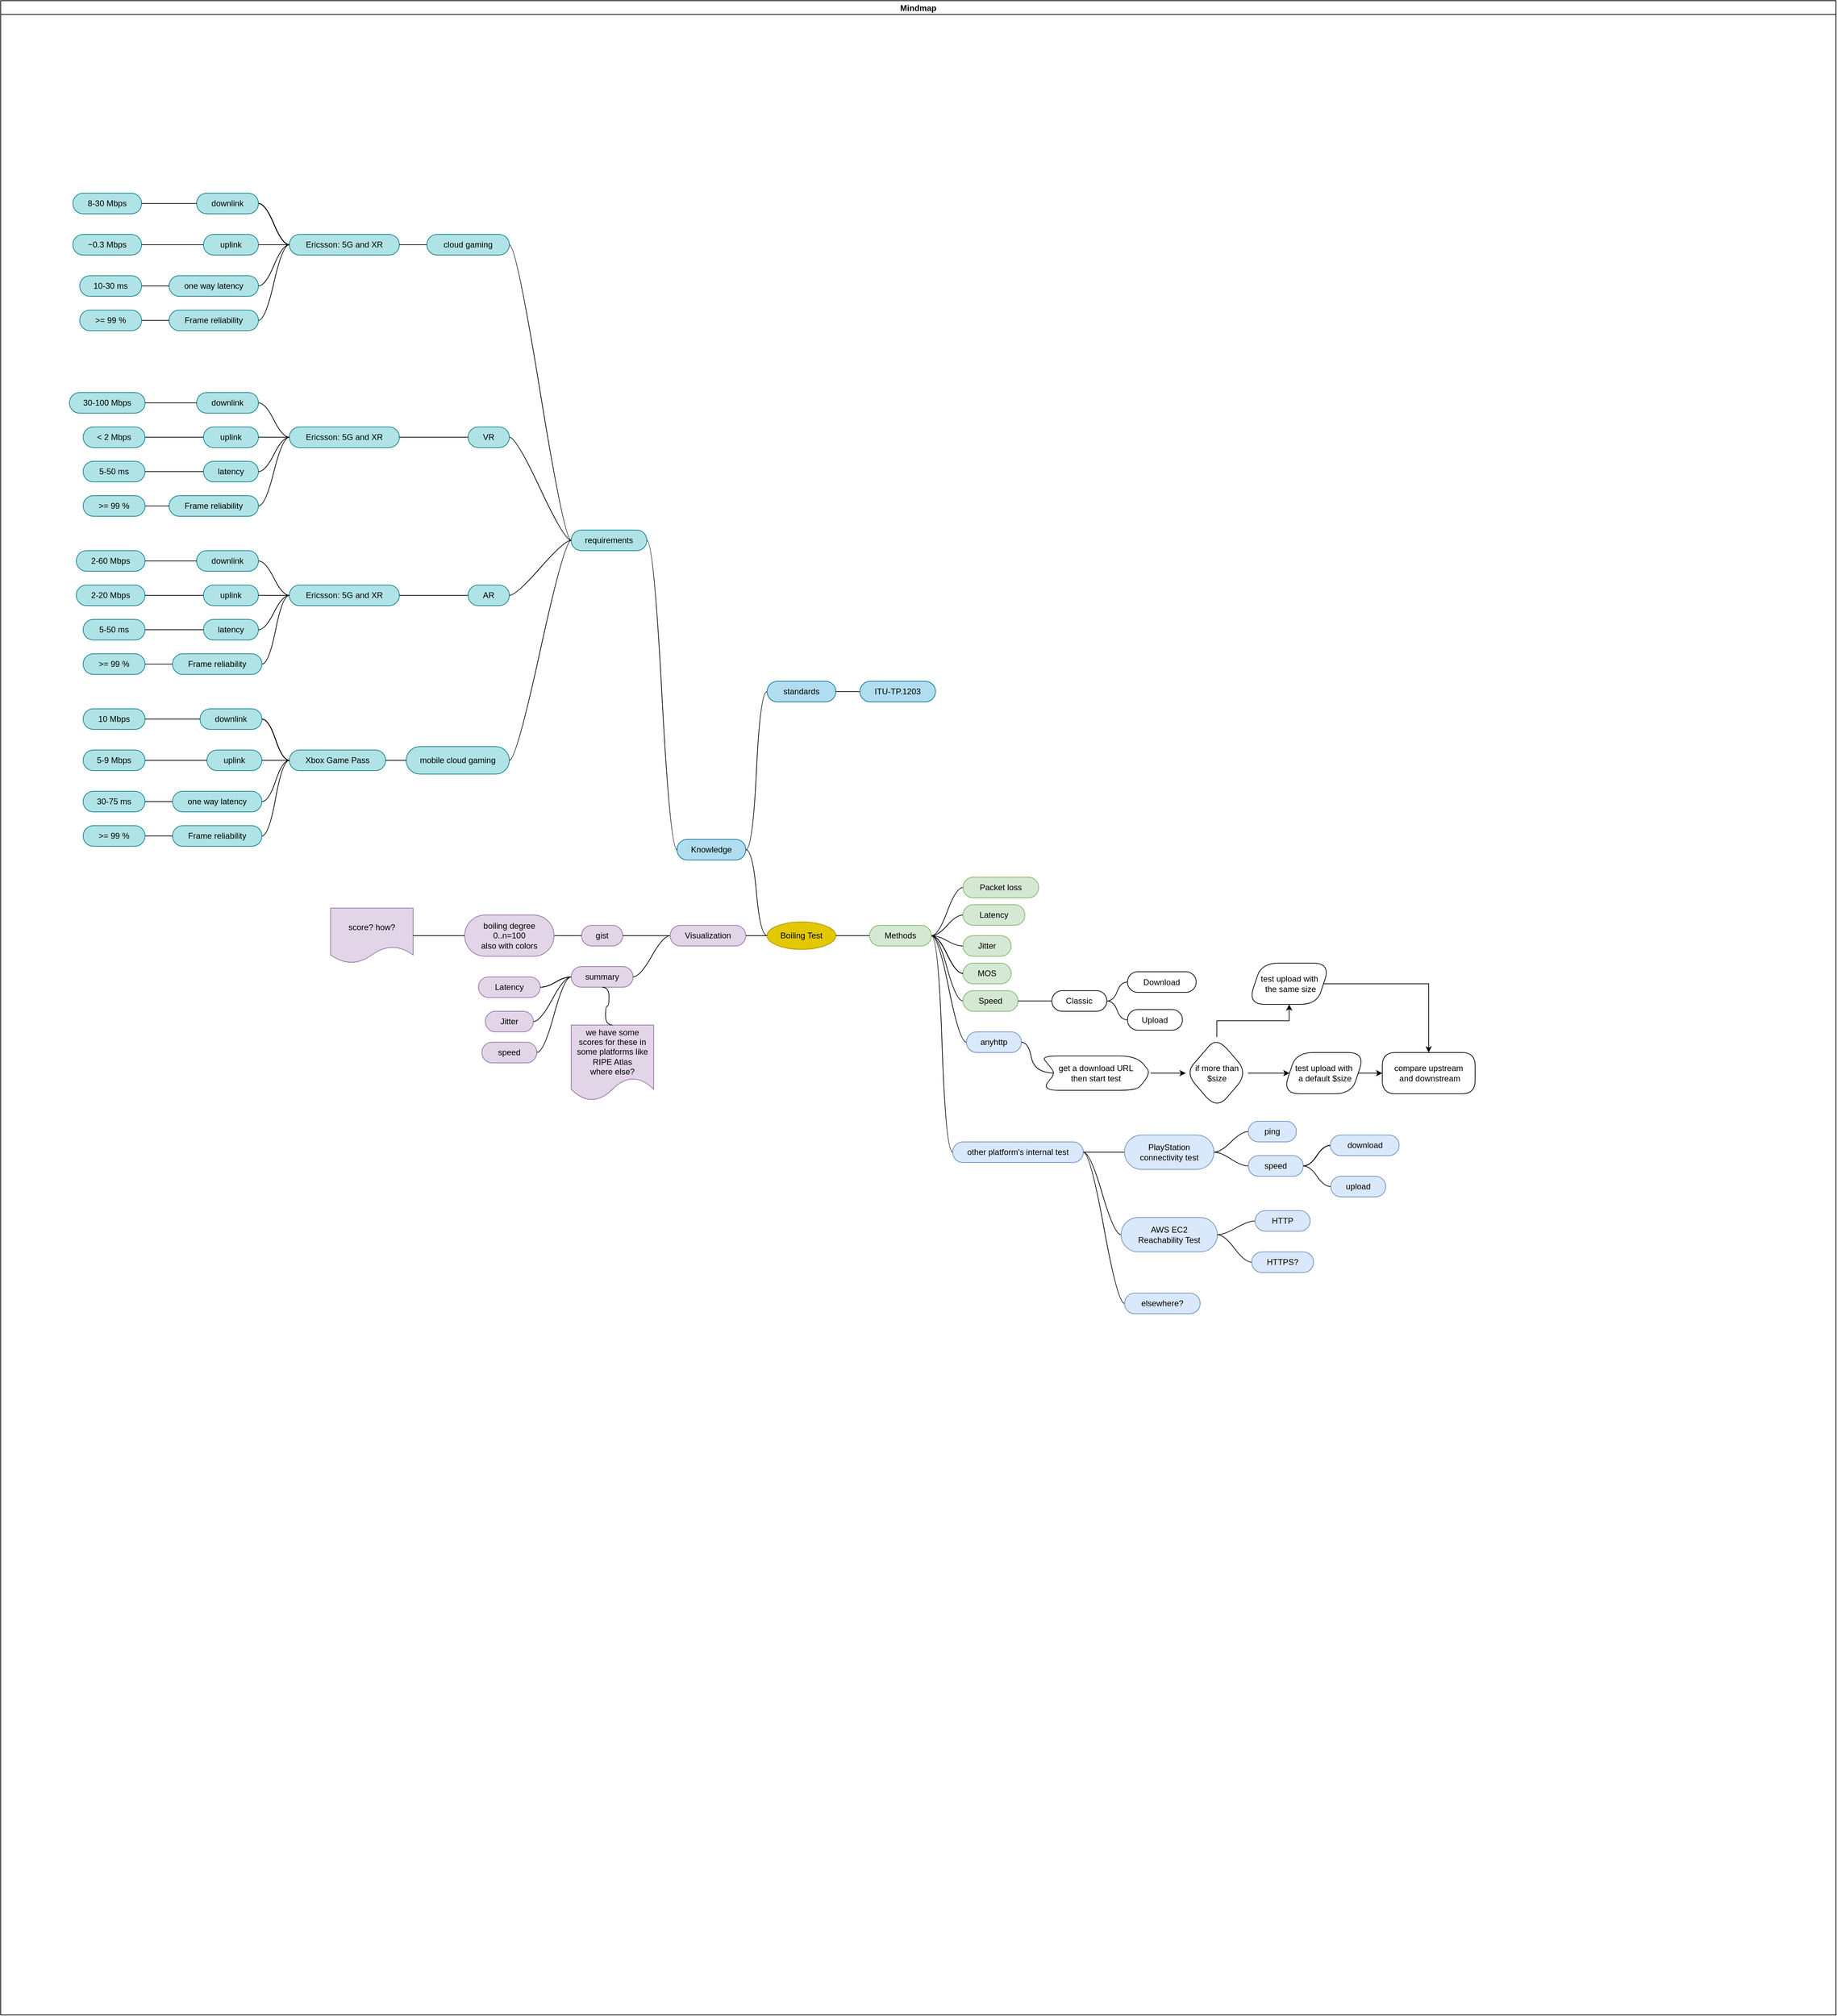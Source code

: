 <mxfile version="21.6.1" type="github">
  <diagram name="Page-1" id="S7FRAT3Iel4neWOIYrB_">
    <mxGraphModel dx="1607" dy="1167" grid="1" gridSize="10" guides="1" tooltips="1" connect="1" arrows="1" fold="1" page="1" pageScale="1" pageWidth="850" pageHeight="1100" math="0" shadow="0">
      <root>
        <mxCell id="0" />
        <mxCell id="1" parent="0" />
        <mxCell id="4T8DUvPG1SAxmXyFzRtK-12" value="Mindmap" style="swimlane;startSize=20;horizontal=1;containerType=tree;strokeColor=default;fillColor=none;swimlaneFillColor=none;gradientColor=none;glass=0;shadow=0;movable=1;resizable=1;rotatable=1;deletable=1;editable=1;locked=0;connectable=1;swimlaneLine=1;container=0;" parent="1" vertex="1">
          <mxGeometry x="380" y="200" width="2670" height="2930" as="geometry">
            <mxRectangle x="641" y="1015" width="90" height="30" as="alternateBounds" />
          </mxGeometry>
        </mxCell>
        <mxCell id="4T8DUvPG1SAxmXyFzRtK-73" value="summary" style="whiteSpace=wrap;html=1;rounded=1;arcSize=50;align=center;verticalAlign=middle;strokeWidth=1;autosize=1;spacing=4;treeFolding=1;treeMoving=1;newEdgeStyle={&quot;edgeStyle&quot;:&quot;entityRelationEdgeStyle&quot;,&quot;startArrow&quot;:&quot;none&quot;,&quot;endArrow&quot;:&quot;none&quot;,&quot;segment&quot;:10,&quot;curved&quot;:1,&quot;sourcePerimeterSpacing&quot;:0,&quot;targetPerimeterSpacing&quot;:0};fillColor=#e1d5e7;strokeColor=#9673a6;container=0;" parent="4T8DUvPG1SAxmXyFzRtK-12" vertex="1">
          <mxGeometry x="830" y="1405" width="90" height="30" as="geometry" />
        </mxCell>
        <mxCell id="4T8DUvPG1SAxmXyFzRtK-72" value="" style="edgeStyle=entityRelationEdgeStyle;startArrow=none;endArrow=none;segment=10;curved=1;sourcePerimeterSpacing=0;targetPerimeterSpacing=0;rounded=0;" parent="4T8DUvPG1SAxmXyFzRtK-12" source="4T8DUvPG1SAxmXyFzRtK-20" target="4T8DUvPG1SAxmXyFzRtK-73" edge="1">
          <mxGeometry relative="1" as="geometry">
            <mxPoint x="1756" y="2375" as="sourcePoint" />
          </mxGeometry>
        </mxCell>
        <mxCell id="4T8DUvPG1SAxmXyFzRtK-111" value="" style="edgeStyle=entityRelationEdgeStyle;startArrow=none;endArrow=none;segment=10;curved=1;sourcePerimeterSpacing=0;targetPerimeterSpacing=0;rounded=0;" parent="4T8DUvPG1SAxmXyFzRtK-12" source="4T8DUvPG1SAxmXyFzRtK-73" target="4T8DUvPG1SAxmXyFzRtK-112" edge="1">
          <mxGeometry relative="1" as="geometry">
            <mxPoint x="1614" y="2380" as="sourcePoint" />
          </mxGeometry>
        </mxCell>
        <mxCell id="4T8DUvPG1SAxmXyFzRtK-112" value="Latency" style="whiteSpace=wrap;html=1;rounded=1;arcSize=50;align=center;verticalAlign=middle;strokeWidth=1;autosize=1;spacing=4;treeFolding=1;treeMoving=1;newEdgeStyle={&quot;edgeStyle&quot;:&quot;entityRelationEdgeStyle&quot;,&quot;startArrow&quot;:&quot;none&quot;,&quot;endArrow&quot;:&quot;none&quot;,&quot;segment&quot;:10,&quot;curved&quot;:1,&quot;sourcePerimeterSpacing&quot;:0,&quot;targetPerimeterSpacing&quot;:0};fillColor=#e1d5e7;strokeColor=#9673a6;container=0;" parent="4T8DUvPG1SAxmXyFzRtK-12" vertex="1">
          <mxGeometry x="695" y="1420" width="90" height="30" as="geometry" />
        </mxCell>
        <mxCell id="4T8DUvPG1SAxmXyFzRtK-113" value="" style="edgeStyle=entityRelationEdgeStyle;rounded=0;orthogonalLoop=1;jettySize=auto;html=1;startArrow=none;endArrow=none;segment=10;curved=1;sourcePerimeterSpacing=0;targetPerimeterSpacing=0;" parent="4T8DUvPG1SAxmXyFzRtK-12" source="4T8DUvPG1SAxmXyFzRtK-73" target="4T8DUvPG1SAxmXyFzRtK-112" edge="1">
          <mxGeometry relative="1" as="geometry" />
        </mxCell>
        <mxCell id="4T8DUvPG1SAxmXyFzRtK-114" value="" style="edgeStyle=entityRelationEdgeStyle;rounded=0;orthogonalLoop=1;jettySize=auto;html=1;startArrow=none;endArrow=none;segment=10;curved=1;sourcePerimeterSpacing=0;targetPerimeterSpacing=0;" parent="4T8DUvPG1SAxmXyFzRtK-12" source="4T8DUvPG1SAxmXyFzRtK-73" target="4T8DUvPG1SAxmXyFzRtK-112" edge="1">
          <mxGeometry relative="1" as="geometry" />
        </mxCell>
        <mxCell id="4T8DUvPG1SAxmXyFzRtK-119" value="" style="edgeStyle=entityRelationEdgeStyle;rounded=0;orthogonalLoop=1;jettySize=auto;html=1;startArrow=none;endArrow=none;segment=10;curved=1;sourcePerimeterSpacing=0;targetPerimeterSpacing=0;" parent="4T8DUvPG1SAxmXyFzRtK-12" source="4T8DUvPG1SAxmXyFzRtK-73" target="4T8DUvPG1SAxmXyFzRtK-112" edge="1">
          <mxGeometry relative="1" as="geometry" />
        </mxCell>
        <mxCell id="4T8DUvPG1SAxmXyFzRtK-117" value="Jitter" style="whiteSpace=wrap;html=1;rounded=1;arcSize=50;align=center;verticalAlign=middle;strokeWidth=1;autosize=1;spacing=4;treeFolding=1;treeMoving=1;newEdgeStyle={&quot;edgeStyle&quot;:&quot;entityRelationEdgeStyle&quot;,&quot;startArrow&quot;:&quot;none&quot;,&quot;endArrow&quot;:&quot;none&quot;,&quot;segment&quot;:10,&quot;curved&quot;:1,&quot;sourcePerimeterSpacing&quot;:0,&quot;targetPerimeterSpacing&quot;:0};fillColor=#e1d5e7;strokeColor=#9673a6;container=0;" parent="4T8DUvPG1SAxmXyFzRtK-12" vertex="1">
          <mxGeometry x="705" y="1470" width="70" height="30" as="geometry" />
        </mxCell>
        <mxCell id="4T8DUvPG1SAxmXyFzRtK-118" value="" style="edgeStyle=entityRelationEdgeStyle;rounded=0;orthogonalLoop=1;jettySize=auto;html=1;startArrow=none;endArrow=none;segment=10;curved=1;sourcePerimeterSpacing=0;targetPerimeterSpacing=0;" parent="4T8DUvPG1SAxmXyFzRtK-12" source="4T8DUvPG1SAxmXyFzRtK-73" target="4T8DUvPG1SAxmXyFzRtK-117" edge="1">
          <mxGeometry relative="1" as="geometry" />
        </mxCell>
        <mxCell id="4T8DUvPG1SAxmXyFzRtK-120" value="speed" style="whiteSpace=wrap;html=1;rounded=1;arcSize=50;align=center;verticalAlign=middle;strokeWidth=1;autosize=1;spacing=4;treeFolding=1;treeMoving=1;newEdgeStyle={&quot;edgeStyle&quot;:&quot;entityRelationEdgeStyle&quot;,&quot;startArrow&quot;:&quot;none&quot;,&quot;endArrow&quot;:&quot;none&quot;,&quot;segment&quot;:10,&quot;curved&quot;:1,&quot;sourcePerimeterSpacing&quot;:0,&quot;targetPerimeterSpacing&quot;:0};fillColor=#e1d5e7;strokeColor=#9673a6;container=0;" parent="4T8DUvPG1SAxmXyFzRtK-12" vertex="1">
          <mxGeometry x="700" y="1515" width="80" height="30" as="geometry" />
        </mxCell>
        <mxCell id="4T8DUvPG1SAxmXyFzRtK-121" value="" style="edgeStyle=entityRelationEdgeStyle;rounded=0;orthogonalLoop=1;jettySize=auto;html=1;startArrow=none;endArrow=none;segment=10;curved=1;sourcePerimeterSpacing=0;targetPerimeterSpacing=0;" parent="4T8DUvPG1SAxmXyFzRtK-12" source="4T8DUvPG1SAxmXyFzRtK-73" target="4T8DUvPG1SAxmXyFzRtK-120" edge="1">
          <mxGeometry relative="1" as="geometry" />
        </mxCell>
        <mxCell id="4T8DUvPG1SAxmXyFzRtK-71" value="gist" style="whiteSpace=wrap;html=1;rounded=1;arcSize=50;align=center;verticalAlign=middle;strokeWidth=1;autosize=1;spacing=4;treeFolding=1;treeMoving=1;newEdgeStyle={&quot;edgeStyle&quot;:&quot;entityRelationEdgeStyle&quot;,&quot;startArrow&quot;:&quot;none&quot;,&quot;endArrow&quot;:&quot;none&quot;,&quot;segment&quot;:10,&quot;curved&quot;:1,&quot;sourcePerimeterSpacing&quot;:0,&quot;targetPerimeterSpacing&quot;:0};fillColor=#e1d5e7;strokeColor=#9673a6;container=0;" parent="4T8DUvPG1SAxmXyFzRtK-12" vertex="1">
          <mxGeometry x="845" y="1345" width="60" height="30" as="geometry" />
        </mxCell>
        <mxCell id="4T8DUvPG1SAxmXyFzRtK-70" value="" style="edgeStyle=entityRelationEdgeStyle;startArrow=none;endArrow=none;segment=10;curved=1;sourcePerimeterSpacing=0;targetPerimeterSpacing=0;rounded=0;" parent="4T8DUvPG1SAxmXyFzRtK-12" source="4T8DUvPG1SAxmXyFzRtK-20" target="4T8DUvPG1SAxmXyFzRtK-71" edge="1">
          <mxGeometry relative="1" as="geometry">
            <mxPoint x="1756" y="2375" as="sourcePoint" />
          </mxGeometry>
        </mxCell>
        <mxCell id="4T8DUvPG1SAxmXyFzRtK-74" value="" style="edgeStyle=entityRelationEdgeStyle;startArrow=none;endArrow=none;segment=10;curved=1;sourcePerimeterSpacing=0;targetPerimeterSpacing=0;rounded=0;" parent="4T8DUvPG1SAxmXyFzRtK-12" source="4T8DUvPG1SAxmXyFzRtK-71" target="4T8DUvPG1SAxmXyFzRtK-75" edge="1">
          <mxGeometry relative="1" as="geometry">
            <mxPoint x="1615" y="2375" as="sourcePoint" />
          </mxGeometry>
        </mxCell>
        <mxCell id="4T8DUvPG1SAxmXyFzRtK-17" value="Boiling Test" style="ellipse;whiteSpace=wrap;html=1;align=center;treeFolding=1;treeMoving=1;newEdgeStyle={&quot;edgeStyle&quot;:&quot;entityRelationEdgeStyle&quot;,&quot;startArrow&quot;:&quot;none&quot;,&quot;endArrow&quot;:&quot;none&quot;,&quot;segment&quot;:10,&quot;curved&quot;:1,&quot;sourcePerimeterSpacing&quot;:0,&quot;targetPerimeterSpacing&quot;:0};fillColor=#e3c800;strokeColor=#B09500;fontColor=#000000;container=0;" parent="4T8DUvPG1SAxmXyFzRtK-12" vertex="1">
          <mxGeometry x="1115" y="1340" width="100" height="40" as="geometry" />
        </mxCell>
        <mxCell id="4T8DUvPG1SAxmXyFzRtK-18" value="Methods" style="whiteSpace=wrap;html=1;rounded=1;arcSize=50;align=center;verticalAlign=middle;strokeWidth=1;autosize=1;spacing=4;treeFolding=1;treeMoving=1;newEdgeStyle={&quot;edgeStyle&quot;:&quot;entityRelationEdgeStyle&quot;,&quot;startArrow&quot;:&quot;none&quot;,&quot;endArrow&quot;:&quot;none&quot;,&quot;segment&quot;:10,&quot;curved&quot;:1,&quot;sourcePerimeterSpacing&quot;:0,&quot;targetPerimeterSpacing&quot;:0};fillColor=#d5e8d4;strokeColor=#82b366;container=0;" parent="4T8DUvPG1SAxmXyFzRtK-12" vertex="1">
          <mxGeometry x="1264" y="1345" width="90" height="30" as="geometry" />
        </mxCell>
        <mxCell id="4T8DUvPG1SAxmXyFzRtK-13" value="" style="edgeStyle=entityRelationEdgeStyle;startArrow=none;endArrow=none;segment=10;curved=1;sourcePerimeterSpacing=0;targetPerimeterSpacing=0;rounded=0;" parent="4T8DUvPG1SAxmXyFzRtK-12" source="4T8DUvPG1SAxmXyFzRtK-17" target="4T8DUvPG1SAxmXyFzRtK-18" edge="1">
          <mxGeometry relative="1" as="geometry" />
        </mxCell>
        <mxCell id="4T8DUvPG1SAxmXyFzRtK-20" value="Visualization" style="whiteSpace=wrap;html=1;rounded=1;arcSize=50;align=center;verticalAlign=middle;strokeWidth=1;autosize=1;spacing=4;treeFolding=1;treeMoving=1;newEdgeStyle={&quot;edgeStyle&quot;:&quot;entityRelationEdgeStyle&quot;,&quot;startArrow&quot;:&quot;none&quot;,&quot;endArrow&quot;:&quot;none&quot;,&quot;segment&quot;:10,&quot;curved&quot;:1,&quot;sourcePerimeterSpacing&quot;:0,&quot;targetPerimeterSpacing&quot;:0};fillColor=#e1d5e7;strokeColor=#9673a6;container=0;" parent="4T8DUvPG1SAxmXyFzRtK-12" vertex="1">
          <mxGeometry x="974" y="1345" width="110" height="30" as="geometry" />
        </mxCell>
        <mxCell id="4T8DUvPG1SAxmXyFzRtK-15" value="" style="edgeStyle=entityRelationEdgeStyle;startArrow=none;endArrow=none;segment=10;curved=1;sourcePerimeterSpacing=0;targetPerimeterSpacing=0;rounded=0;" parent="4T8DUvPG1SAxmXyFzRtK-12" source="4T8DUvPG1SAxmXyFzRtK-17" target="4T8DUvPG1SAxmXyFzRtK-20" edge="1">
          <mxGeometry relative="1" as="geometry" />
        </mxCell>
        <mxCell id="4T8DUvPG1SAxmXyFzRtK-22" value="" style="edgeStyle=entityRelationEdgeStyle;startArrow=none;endArrow=none;segment=10;curved=1;sourcePerimeterSpacing=0;targetPerimeterSpacing=0;rounded=0;" parent="4T8DUvPG1SAxmXyFzRtK-12" source="4T8DUvPG1SAxmXyFzRtK-18" target="4T8DUvPG1SAxmXyFzRtK-23" edge="1">
          <mxGeometry relative="1" as="geometry">
            <mxPoint x="1855" y="2380" as="sourcePoint" />
          </mxGeometry>
        </mxCell>
        <mxCell id="4T8DUvPG1SAxmXyFzRtK-23" value="Latency" style="whiteSpace=wrap;html=1;rounded=1;arcSize=50;align=center;verticalAlign=middle;strokeWidth=1;autosize=1;spacing=4;treeFolding=1;treeMoving=1;newEdgeStyle={&quot;edgeStyle&quot;:&quot;entityRelationEdgeStyle&quot;,&quot;startArrow&quot;:&quot;none&quot;,&quot;endArrow&quot;:&quot;none&quot;,&quot;segment&quot;:10,&quot;curved&quot;:1,&quot;sourcePerimeterSpacing&quot;:0,&quot;targetPerimeterSpacing&quot;:0};fillColor=#d5e8d4;strokeColor=#82b366;container=0;" parent="4T8DUvPG1SAxmXyFzRtK-12" vertex="1">
          <mxGeometry x="1400" y="1315" width="90" height="30" as="geometry" />
        </mxCell>
        <mxCell id="4T8DUvPG1SAxmXyFzRtK-24" value="" style="edgeStyle=entityRelationEdgeStyle;startArrow=none;endArrow=none;segment=10;curved=1;sourcePerimeterSpacing=0;targetPerimeterSpacing=0;rounded=0;" parent="4T8DUvPG1SAxmXyFzRtK-12" source="4T8DUvPG1SAxmXyFzRtK-18" target="4T8DUvPG1SAxmXyFzRtK-25" edge="1">
          <mxGeometry relative="1" as="geometry">
            <mxPoint x="1855" y="2380" as="sourcePoint" />
          </mxGeometry>
        </mxCell>
        <mxCell id="4T8DUvPG1SAxmXyFzRtK-25" value="Jitter" style="whiteSpace=wrap;html=1;rounded=1;arcSize=50;align=center;verticalAlign=middle;strokeWidth=1;autosize=1;spacing=4;treeFolding=1;treeMoving=1;newEdgeStyle={&quot;edgeStyle&quot;:&quot;entityRelationEdgeStyle&quot;,&quot;startArrow&quot;:&quot;none&quot;,&quot;endArrow&quot;:&quot;none&quot;,&quot;segment&quot;:10,&quot;curved&quot;:1,&quot;sourcePerimeterSpacing&quot;:0,&quot;targetPerimeterSpacing&quot;:0};fillColor=#d5e8d4;strokeColor=#82b366;container=0;" parent="4T8DUvPG1SAxmXyFzRtK-12" vertex="1">
          <mxGeometry x="1400" y="1360" width="70" height="30" as="geometry" />
        </mxCell>
        <mxCell id="4T8DUvPG1SAxmXyFzRtK-26" value="" style="edgeStyle=entityRelationEdgeStyle;startArrow=none;endArrow=none;segment=10;curved=1;sourcePerimeterSpacing=0;targetPerimeterSpacing=0;rounded=0;" parent="4T8DUvPG1SAxmXyFzRtK-12" source="4T8DUvPG1SAxmXyFzRtK-18" target="4T8DUvPG1SAxmXyFzRtK-27" edge="1">
          <mxGeometry relative="1" as="geometry">
            <mxPoint x="1855" y="2380" as="sourcePoint" />
          </mxGeometry>
        </mxCell>
        <mxCell id="4T8DUvPG1SAxmXyFzRtK-27" value="MOS" style="whiteSpace=wrap;html=1;rounded=1;arcSize=50;align=center;verticalAlign=middle;strokeWidth=1;autosize=1;spacing=4;treeFolding=1;treeMoving=1;newEdgeStyle={&quot;edgeStyle&quot;:&quot;entityRelationEdgeStyle&quot;,&quot;startArrow&quot;:&quot;none&quot;,&quot;endArrow&quot;:&quot;none&quot;,&quot;segment&quot;:10,&quot;curved&quot;:1,&quot;sourcePerimeterSpacing&quot;:0,&quot;targetPerimeterSpacing&quot;:0};fillColor=#d5e8d4;strokeColor=#82b366;container=0;" parent="4T8DUvPG1SAxmXyFzRtK-12" vertex="1">
          <mxGeometry x="1400" y="1400" width="70" height="30" as="geometry" />
        </mxCell>
        <mxCell id="4T8DUvPG1SAxmXyFzRtK-246" value="" style="edgeStyle=entityRelationEdgeStyle;rounded=0;orthogonalLoop=1;jettySize=auto;html=1;startArrow=none;endArrow=none;segment=10;curved=1;sourcePerimeterSpacing=0;targetPerimeterSpacing=0;" parent="4T8DUvPG1SAxmXyFzRtK-12" source="4T8DUvPG1SAxmXyFzRtK-18" target="4T8DUvPG1SAxmXyFzRtK-27" edge="1">
          <mxGeometry relative="1" as="geometry" />
        </mxCell>
        <mxCell id="4T8DUvPG1SAxmXyFzRtK-28" value="" style="edgeStyle=entityRelationEdgeStyle;startArrow=none;endArrow=none;segment=10;curved=1;sourcePerimeterSpacing=0;targetPerimeterSpacing=0;rounded=0;" parent="4T8DUvPG1SAxmXyFzRtK-12" source="4T8DUvPG1SAxmXyFzRtK-18" target="4T8DUvPG1SAxmXyFzRtK-29" edge="1">
          <mxGeometry relative="1" as="geometry">
            <mxPoint x="1855" y="2380" as="sourcePoint" />
          </mxGeometry>
        </mxCell>
        <mxCell id="4T8DUvPG1SAxmXyFzRtK-29" value="Speed" style="whiteSpace=wrap;html=1;rounded=1;arcSize=50;align=center;verticalAlign=middle;strokeWidth=1;autosize=1;spacing=4;treeFolding=1;treeMoving=1;newEdgeStyle={&quot;edgeStyle&quot;:&quot;entityRelationEdgeStyle&quot;,&quot;startArrow&quot;:&quot;none&quot;,&quot;endArrow&quot;:&quot;none&quot;,&quot;segment&quot;:10,&quot;curved&quot;:1,&quot;sourcePerimeterSpacing&quot;:0,&quot;targetPerimeterSpacing&quot;:0};fillColor=#d5e8d4;strokeColor=#82b366;container=0;" parent="4T8DUvPG1SAxmXyFzRtK-12" vertex="1">
          <mxGeometry x="1400" y="1440" width="80" height="30" as="geometry" />
        </mxCell>
        <mxCell id="4T8DUvPG1SAxmXyFzRtK-39" value="Download" style="whiteSpace=wrap;html=1;rounded=1;arcSize=50;align=center;verticalAlign=middle;strokeWidth=1;autosize=1;spacing=4;treeFolding=1;treeMoving=1;newEdgeStyle={&quot;edgeStyle&quot;:&quot;entityRelationEdgeStyle&quot;,&quot;startArrow&quot;:&quot;none&quot;,&quot;endArrow&quot;:&quot;none&quot;,&quot;segment&quot;:10,&quot;curved&quot;:1,&quot;sourcePerimeterSpacing&quot;:0,&quot;targetPerimeterSpacing&quot;:0};container=0;" parent="4T8DUvPG1SAxmXyFzRtK-12" vertex="1">
          <mxGeometry x="1639.25" y="1412.5" width="100" height="30" as="geometry" />
        </mxCell>
        <mxCell id="4T8DUvPG1SAxmXyFzRtK-40" value="" style="edgeStyle=entityRelationEdgeStyle;startArrow=none;endArrow=none;segment=10;curved=1;sourcePerimeterSpacing=0;targetPerimeterSpacing=0;rounded=0;" parent="4T8DUvPG1SAxmXyFzRtK-12" source="4T8DUvPG1SAxmXyFzRtK-29" target="4T8DUvPG1SAxmXyFzRtK-41" edge="1">
          <mxGeometry relative="1" as="geometry">
            <mxPoint x="2000" y="2350" as="sourcePoint" />
          </mxGeometry>
        </mxCell>
        <mxCell id="4T8DUvPG1SAxmXyFzRtK-41" value="Classic" style="whiteSpace=wrap;html=1;rounded=1;arcSize=50;align=center;verticalAlign=middle;strokeWidth=1;autosize=1;spacing=4;treeFolding=1;treeMoving=1;newEdgeStyle={&quot;edgeStyle&quot;:&quot;entityRelationEdgeStyle&quot;,&quot;startArrow&quot;:&quot;none&quot;,&quot;endArrow&quot;:&quot;none&quot;,&quot;segment&quot;:10,&quot;curved&quot;:1,&quot;sourcePerimeterSpacing&quot;:0,&quot;targetPerimeterSpacing&quot;:0};container=0;" parent="4T8DUvPG1SAxmXyFzRtK-12" vertex="1">
          <mxGeometry x="1529.25" y="1440" width="80" height="30" as="geometry" />
        </mxCell>
        <mxCell id="4T8DUvPG1SAxmXyFzRtK-38" value="" style="edgeStyle=entityRelationEdgeStyle;startArrow=none;endArrow=none;segment=10;curved=1;sourcePerimeterSpacing=0;targetPerimeterSpacing=0;rounded=0;exitX=1;exitY=0.5;exitDx=0;exitDy=0;" parent="4T8DUvPG1SAxmXyFzRtK-12" source="4T8DUvPG1SAxmXyFzRtK-41" target="4T8DUvPG1SAxmXyFzRtK-39" edge="1">
          <mxGeometry relative="1" as="geometry">
            <mxPoint x="2004.25" y="2275" as="sourcePoint" />
          </mxGeometry>
        </mxCell>
        <mxCell id="4T8DUvPG1SAxmXyFzRtK-37" value="Upload" style="whiteSpace=wrap;html=1;rounded=1;arcSize=50;align=center;verticalAlign=middle;strokeWidth=1;autosize=1;spacing=4;treeFolding=1;treeMoving=1;newEdgeStyle={&quot;edgeStyle&quot;:&quot;entityRelationEdgeStyle&quot;,&quot;startArrow&quot;:&quot;none&quot;,&quot;endArrow&quot;:&quot;none&quot;,&quot;segment&quot;:10,&quot;curved&quot;:1,&quot;sourcePerimeterSpacing&quot;:0,&quot;targetPerimeterSpacing&quot;:0};container=0;" parent="4T8DUvPG1SAxmXyFzRtK-12" vertex="1">
          <mxGeometry x="1639.25" y="1467.5" width="80" height="30" as="geometry" />
        </mxCell>
        <mxCell id="4T8DUvPG1SAxmXyFzRtK-36" value="" style="edgeStyle=entityRelationEdgeStyle;startArrow=none;endArrow=none;segment=10;curved=1;sourcePerimeterSpacing=0;targetPerimeterSpacing=0;rounded=0;exitX=1;exitY=0.5;exitDx=0;exitDy=0;" parent="4T8DUvPG1SAxmXyFzRtK-12" source="4T8DUvPG1SAxmXyFzRtK-41" target="4T8DUvPG1SAxmXyFzRtK-37" edge="1">
          <mxGeometry relative="1" as="geometry">
            <mxPoint x="2004.25" y="2275" as="sourcePoint" />
          </mxGeometry>
        </mxCell>
        <mxCell id="4T8DUvPG1SAxmXyFzRtK-57" value="" style="edgeStyle=entityRelationEdgeStyle;startArrow=none;endArrow=none;segment=10;curved=1;sourcePerimeterSpacing=0;targetPerimeterSpacing=0;rounded=0;entryX=0;entryY=0.5;entryDx=0;entryDy=0;" parent="4T8DUvPG1SAxmXyFzRtK-12" source="4T8DUvPG1SAxmXyFzRtK-18" target="4T8DUvPG1SAxmXyFzRtK-59" edge="1">
          <mxGeometry relative="1" as="geometry">
            <mxPoint x="1855" y="2380" as="sourcePoint" />
          </mxGeometry>
        </mxCell>
        <mxCell id="4T8DUvPG1SAxmXyFzRtK-59" value="anyhttp" style="whiteSpace=wrap;html=1;rounded=1;arcSize=50;align=center;verticalAlign=middle;strokeWidth=1;autosize=1;spacing=4;treeFolding=1;treeMoving=1;newEdgeStyle={&quot;edgeStyle&quot;:&quot;entityRelationEdgeStyle&quot;,&quot;startArrow&quot;:&quot;none&quot;,&quot;endArrow&quot;:&quot;none&quot;,&quot;segment&quot;:10,&quot;curved&quot;:1,&quot;sourcePerimeterSpacing&quot;:0,&quot;targetPerimeterSpacing&quot;:0};fillColor=#dae8fc;strokeColor=#6c8ebf;container=0;" parent="4T8DUvPG1SAxmXyFzRtK-12" vertex="1">
          <mxGeometry x="1405" y="1500" width="80" height="30" as="geometry" />
        </mxCell>
        <mxCell id="4T8DUvPG1SAxmXyFzRtK-60" value="" style="edgeStyle=entityRelationEdgeStyle;rounded=0;orthogonalLoop=1;jettySize=auto;html=1;startArrow=none;endArrow=none;segment=10;curved=1;sourcePerimeterSpacing=0;targetPerimeterSpacing=0;exitX=1;exitY=0.5;exitDx=0;exitDy=0;" parent="4T8DUvPG1SAxmXyFzRtK-12" source="4T8DUvPG1SAxmXyFzRtK-59" target="4T8DUvPG1SAxmXyFzRtK-62" edge="1">
          <mxGeometry relative="1" as="geometry" />
        </mxCell>
        <mxCell id="4T8DUvPG1SAxmXyFzRtK-62" value="get a download URL&lt;br&gt;then start test" style="shape=step;perimeter=stepPerimeter;whiteSpace=wrap;html=1;fixedSize=1;rounded=1;arcSize=50;strokeWidth=1;spacing=4;container=0;" parent="4T8DUvPG1SAxmXyFzRtK-12" vertex="1">
          <mxGeometry x="1514" y="1535" width="159" height="50" as="geometry" />
        </mxCell>
        <mxCell id="4T8DUvPG1SAxmXyFzRtK-65" value="if more than $size" style="rhombus;whiteSpace=wrap;html=1;rounded=1;arcSize=50;strokeWidth=1;spacing=4;container=0;" parent="4T8DUvPG1SAxmXyFzRtK-12" vertex="1">
          <mxGeometry x="1724" y="1507.5" width="90.5" height="105" as="geometry" />
        </mxCell>
        <mxCell id="4T8DUvPG1SAxmXyFzRtK-61" value="" style="edgeStyle=orthogonalEdgeStyle;rounded=0;orthogonalLoop=1;jettySize=auto;html=1;" parent="4T8DUvPG1SAxmXyFzRtK-12" source="4T8DUvPG1SAxmXyFzRtK-62" target="4T8DUvPG1SAxmXyFzRtK-65" edge="1">
          <mxGeometry relative="1" as="geometry" />
        </mxCell>
        <mxCell id="4T8DUvPG1SAxmXyFzRtK-63" value="" style="edgeStyle=orthogonalEdgeStyle;rounded=0;orthogonalLoop=1;jettySize=auto;html=1;" parent="4T8DUvPG1SAxmXyFzRtK-12" source="4T8DUvPG1SAxmXyFzRtK-65" target="4T8DUvPG1SAxmXyFzRtK-66" edge="1">
          <mxGeometry relative="1" as="geometry" />
        </mxCell>
        <mxCell id="4T8DUvPG1SAxmXyFzRtK-64" value="" style="edgeStyle=orthogonalEdgeStyle;rounded=0;orthogonalLoop=1;jettySize=auto;html=1;" parent="4T8DUvPG1SAxmXyFzRtK-12" source="4T8DUvPG1SAxmXyFzRtK-65" target="4T8DUvPG1SAxmXyFzRtK-67" edge="1">
          <mxGeometry relative="1" as="geometry" />
        </mxCell>
        <mxCell id="4T8DUvPG1SAxmXyFzRtK-75" value="boiling degree&lt;br&gt;0..n=100&lt;br&gt;also with colors" style="whiteSpace=wrap;html=1;rounded=1;arcSize=50;align=center;verticalAlign=middle;strokeWidth=1;autosize=1;spacing=4;treeFolding=1;treeMoving=1;newEdgeStyle={&quot;edgeStyle&quot;:&quot;entityRelationEdgeStyle&quot;,&quot;startArrow&quot;:&quot;none&quot;,&quot;endArrow&quot;:&quot;none&quot;,&quot;segment&quot;:10,&quot;curved&quot;:1,&quot;sourcePerimeterSpacing&quot;:0,&quot;targetPerimeterSpacing&quot;:0};fillColor=#e1d5e7;strokeColor=#9673a6;container=0;" parent="4T8DUvPG1SAxmXyFzRtK-12" vertex="1">
          <mxGeometry x="675" y="1330" width="130" height="60" as="geometry" />
        </mxCell>
        <mxCell id="4T8DUvPG1SAxmXyFzRtK-230" value="score? how?" style="shape=document;whiteSpace=wrap;html=1;boundedLbl=1;fillColor=#e1d5e7;strokeColor=#9673a6;rounded=1;arcSize=50;strokeWidth=1;spacing=4;container=0;" parent="4T8DUvPG1SAxmXyFzRtK-12" vertex="1">
          <mxGeometry x="480" y="1320" width="120" height="80" as="geometry" />
        </mxCell>
        <mxCell id="4T8DUvPG1SAxmXyFzRtK-231" value="" style="edgeStyle=entityRelationEdgeStyle;rounded=0;orthogonalLoop=1;jettySize=auto;html=1;startArrow=none;endArrow=none;segment=10;curved=1;sourcePerimeterSpacing=0;targetPerimeterSpacing=0;" parent="4T8DUvPG1SAxmXyFzRtK-12" source="4T8DUvPG1SAxmXyFzRtK-75" target="4T8DUvPG1SAxmXyFzRtK-230" edge="1">
          <mxGeometry relative="1" as="geometry" />
        </mxCell>
        <mxCell id="4T8DUvPG1SAxmXyFzRtK-251" value="" style="edgeStyle=entityRelationEdgeStyle;rounded=0;orthogonalLoop=1;jettySize=auto;html=1;startArrow=none;endArrow=none;segment=10;curved=1;sourcePerimeterSpacing=0;targetPerimeterSpacing=0;" parent="4T8DUvPG1SAxmXyFzRtK-12" source="4T8DUvPG1SAxmXyFzRtK-18" target="4T8DUvPG1SAxmXyFzRtK-250" edge="1">
          <mxGeometry relative="1" as="geometry" />
        </mxCell>
        <mxCell id="4T8DUvPG1SAxmXyFzRtK-232" value="we have some scores for these in some platforms like RIPE Atlas&lt;br&gt;where else?" style="shape=document;whiteSpace=wrap;html=1;boundedLbl=1;fillColor=#e1d5e7;strokeColor=#9673a6;rounded=1;arcSize=50;strokeWidth=1;spacing=4;container=0;" parent="4T8DUvPG1SAxmXyFzRtK-12" vertex="1">
          <mxGeometry x="830" y="1490" width="120" height="110" as="geometry" />
        </mxCell>
        <mxCell id="-m1sjGoERF0VKnWKnUgo-12" value="" style="edgeStyle=entityRelationEdgeStyle;rounded=0;orthogonalLoop=1;jettySize=auto;html=1;startArrow=none;endArrow=none;segment=10;curved=1;sourcePerimeterSpacing=0;targetPerimeterSpacing=0;" parent="4T8DUvPG1SAxmXyFzRtK-12" source="4T8DUvPG1SAxmXyFzRtK-250" target="4T8DUvPG1SAxmXyFzRtK-253" edge="1">
          <mxGeometry relative="1" as="geometry" />
        </mxCell>
        <mxCell id="4T8DUvPG1SAxmXyFzRtK-250" value="other platform&#39;s internal test" style="whiteSpace=wrap;html=1;rounded=1;arcSize=50;align=center;verticalAlign=middle;strokeWidth=1;autosize=1;spacing=4;treeFolding=1;treeMoving=1;newEdgeStyle={&quot;edgeStyle&quot;:&quot;entityRelationEdgeStyle&quot;,&quot;startArrow&quot;:&quot;none&quot;,&quot;endArrow&quot;:&quot;none&quot;,&quot;segment&quot;:10,&quot;curved&quot;:1,&quot;sourcePerimeterSpacing&quot;:0,&quot;targetPerimeterSpacing&quot;:0};fillColor=#dae8fc;strokeColor=#6c8ebf;container=0;" parent="4T8DUvPG1SAxmXyFzRtK-12" vertex="1">
          <mxGeometry x="1385" y="1660" width="190" height="30" as="geometry" />
        </mxCell>
        <mxCell id="4T8DUvPG1SAxmXyFzRtK-252" value="" style="edgeStyle=entityRelationEdgeStyle;rounded=0;orthogonalLoop=1;jettySize=auto;html=1;startArrow=none;endArrow=none;segment=10;curved=1;sourcePerimeterSpacing=0;targetPerimeterSpacing=0;" parent="4T8DUvPG1SAxmXyFzRtK-12" source="4T8DUvPG1SAxmXyFzRtK-250" target="4T8DUvPG1SAxmXyFzRtK-253" edge="1">
          <mxGeometry relative="1" as="geometry">
            <mxPoint x="1484" y="2340" as="sourcePoint" />
          </mxGeometry>
        </mxCell>
        <mxCell id="4T8DUvPG1SAxmXyFzRtK-253" value="PlayStation&lt;br&gt;connectivity test" style="whiteSpace=wrap;html=1;rounded=1;arcSize=50;align=center;verticalAlign=middle;strokeWidth=1;autosize=1;spacing=4;treeFolding=1;treeMoving=1;newEdgeStyle={&quot;edgeStyle&quot;:&quot;entityRelationEdgeStyle&quot;,&quot;startArrow&quot;:&quot;none&quot;,&quot;endArrow&quot;:&quot;none&quot;,&quot;segment&quot;:10,&quot;curved&quot;:1,&quot;sourcePerimeterSpacing&quot;:0,&quot;targetPerimeterSpacing&quot;:0};fillColor=#dae8fc;strokeColor=#6c8ebf;container=0;" parent="4T8DUvPG1SAxmXyFzRtK-12" vertex="1">
          <mxGeometry x="1635" y="1650" width="130" height="50" as="geometry" />
        </mxCell>
        <mxCell id="1eWwv-I8uEaylaqoxTNq-3" style="edgeStyle=orthogonalEdgeStyle;rounded=0;orthogonalLoop=1;jettySize=auto;html=1;exitX=1;exitY=0.5;exitDx=0;exitDy=0;entryX=0.5;entryY=0;entryDx=0;entryDy=0;" edge="1" parent="4T8DUvPG1SAxmXyFzRtK-12" source="4T8DUvPG1SAxmXyFzRtK-66" target="1eWwv-I8uEaylaqoxTNq-2">
          <mxGeometry relative="1" as="geometry" />
        </mxCell>
        <mxCell id="4T8DUvPG1SAxmXyFzRtK-66" value="test upload with&lt;br&gt;&amp;nbsp;the same size" style="shape=parallelogram;perimeter=parallelogramPerimeter;whiteSpace=wrap;html=1;fixedSize=1;rounded=1;arcSize=50;strokeWidth=1;spacing=4;container=0;" parent="4T8DUvPG1SAxmXyFzRtK-12" vertex="1">
          <mxGeometry x="1814.5" y="1400" width="120" height="60" as="geometry" />
        </mxCell>
        <mxCell id="4T8DUvPG1SAxmXyFzRtK-67" value="test upload with&lt;br&gt;&amp;nbsp;a default $size" style="shape=parallelogram;perimeter=parallelogramPerimeter;whiteSpace=wrap;html=1;fixedSize=1;rounded=1;arcSize=50;strokeWidth=1;spacing=4;container=0;" parent="4T8DUvPG1SAxmXyFzRtK-12" vertex="1">
          <mxGeometry x="1865" y="1530" width="120" height="60" as="geometry" />
        </mxCell>
        <mxCell id="4T8DUvPG1SAxmXyFzRtK-254" value="" style="edgeStyle=entityRelationEdgeStyle;rounded=0;orthogonalLoop=1;jettySize=auto;html=1;startArrow=none;endArrow=none;segment=10;curved=1;sourcePerimeterSpacing=0;targetPerimeterSpacing=0;" parent="4T8DUvPG1SAxmXyFzRtK-12" source="4T8DUvPG1SAxmXyFzRtK-250" target="4T8DUvPG1SAxmXyFzRtK-255" edge="1">
          <mxGeometry relative="1" as="geometry">
            <mxPoint x="1484" y="2340" as="sourcePoint" />
          </mxGeometry>
        </mxCell>
        <mxCell id="4T8DUvPG1SAxmXyFzRtK-257" value="" style="edgeStyle=entityRelationEdgeStyle;rounded=0;orthogonalLoop=1;jettySize=auto;html=1;startArrow=none;endArrow=none;segment=10;curved=1;sourcePerimeterSpacing=0;targetPerimeterSpacing=0;" parent="4T8DUvPG1SAxmXyFzRtK-12" source="4T8DUvPG1SAxmXyFzRtK-253" target="4T8DUvPG1SAxmXyFzRtK-258" edge="1">
          <mxGeometry relative="1" as="geometry">
            <mxPoint x="1705" y="2655" as="sourcePoint" />
          </mxGeometry>
        </mxCell>
        <mxCell id="4T8DUvPG1SAxmXyFzRtK-258" value="ping" style="whiteSpace=wrap;html=1;rounded=1;arcSize=50;align=center;verticalAlign=middle;strokeWidth=1;autosize=1;spacing=4;treeFolding=1;treeMoving=1;newEdgeStyle={&quot;edgeStyle&quot;:&quot;entityRelationEdgeStyle&quot;,&quot;startArrow&quot;:&quot;none&quot;,&quot;endArrow&quot;:&quot;none&quot;,&quot;segment&quot;:10,&quot;curved&quot;:1,&quot;sourcePerimeterSpacing&quot;:0,&quot;targetPerimeterSpacing&quot;:0};fillColor=#dae8fc;strokeColor=#6c8ebf;container=0;" parent="4T8DUvPG1SAxmXyFzRtK-12" vertex="1">
          <mxGeometry x="1815" y="1630" width="70" height="30" as="geometry" />
        </mxCell>
        <mxCell id="4T8DUvPG1SAxmXyFzRtK-259" value="" style="edgeStyle=entityRelationEdgeStyle;rounded=0;orthogonalLoop=1;jettySize=auto;html=1;startArrow=none;endArrow=none;segment=10;curved=1;sourcePerimeterSpacing=0;targetPerimeterSpacing=0;" parent="4T8DUvPG1SAxmXyFzRtK-12" source="4T8DUvPG1SAxmXyFzRtK-253" target="4T8DUvPG1SAxmXyFzRtK-260" edge="1">
          <mxGeometry relative="1" as="geometry">
            <mxPoint x="1705" y="2655" as="sourcePoint" />
          </mxGeometry>
        </mxCell>
        <mxCell id="7orX1qECXq71Z3kbrnXR-12" value="" style="edgeStyle=entityRelationEdgeStyle;rounded=0;orthogonalLoop=1;jettySize=auto;html=1;startArrow=none;endArrow=none;segment=10;curved=1;sourcePerimeterSpacing=0;targetPerimeterSpacing=0;" parent="4T8DUvPG1SAxmXyFzRtK-12" source="4T8DUvPG1SAxmXyFzRtK-260" target="7orX1qECXq71Z3kbrnXR-2" edge="1">
          <mxGeometry relative="1" as="geometry" />
        </mxCell>
        <mxCell id="7orX1qECXq71Z3kbrnXR-13" value="" style="edgeStyle=entityRelationEdgeStyle;rounded=0;orthogonalLoop=1;jettySize=auto;html=1;startArrow=none;endArrow=none;segment=10;curved=1;sourcePerimeterSpacing=0;targetPerimeterSpacing=0;" parent="4T8DUvPG1SAxmXyFzRtK-12" source="4T8DUvPG1SAxmXyFzRtK-260" target="7orX1qECXq71Z3kbrnXR-2" edge="1">
          <mxGeometry relative="1" as="geometry" />
        </mxCell>
        <mxCell id="4T8DUvPG1SAxmXyFzRtK-260" value="speed" style="whiteSpace=wrap;html=1;rounded=1;arcSize=50;align=center;verticalAlign=middle;strokeWidth=1;autosize=1;spacing=4;treeFolding=1;treeMoving=1;newEdgeStyle={&quot;edgeStyle&quot;:&quot;entityRelationEdgeStyle&quot;,&quot;startArrow&quot;:&quot;none&quot;,&quot;endArrow&quot;:&quot;none&quot;,&quot;segment&quot;:10,&quot;curved&quot;:1,&quot;sourcePerimeterSpacing&quot;:0,&quot;targetPerimeterSpacing&quot;:0};fillColor=#dae8fc;strokeColor=#6c8ebf;container=0;" parent="4T8DUvPG1SAxmXyFzRtK-12" vertex="1">
          <mxGeometry x="1815" y="1680" width="80" height="30" as="geometry" />
        </mxCell>
        <mxCell id="4T8DUvPG1SAxmXyFzRtK-249" value="" style="edgeStyle=entityRelationEdgeStyle;rounded=0;orthogonalLoop=1;jettySize=auto;html=1;startArrow=none;endArrow=none;segment=10;curved=1;sourcePerimeterSpacing=0;targetPerimeterSpacing=0;" parent="4T8DUvPG1SAxmXyFzRtK-12" source="4T8DUvPG1SAxmXyFzRtK-18" target="4T8DUvPG1SAxmXyFzRtK-27" edge="1">
          <mxGeometry relative="1" as="geometry" />
        </mxCell>
        <mxCell id="4T8DUvPG1SAxmXyFzRtK-233" value="" style="edgeStyle=entityRelationEdgeStyle;rounded=0;orthogonalLoop=1;jettySize=auto;html=1;startArrow=none;endArrow=none;segment=10;curved=1;sourcePerimeterSpacing=0;targetPerimeterSpacing=0;exitX=0.5;exitY=1;exitDx=0;exitDy=0;entryX=0.5;entryY=0;entryDx=0;entryDy=0;" parent="4T8DUvPG1SAxmXyFzRtK-12" source="4T8DUvPG1SAxmXyFzRtK-73" target="4T8DUvPG1SAxmXyFzRtK-232" edge="1">
          <mxGeometry relative="1" as="geometry" />
        </mxCell>
        <mxCell id="7orX1qECXq71Z3kbrnXR-3" value="" style="edgeStyle=entityRelationEdgeStyle;rounded=0;orthogonalLoop=1;jettySize=auto;html=1;startArrow=none;endArrow=none;segment=10;curved=1;sourcePerimeterSpacing=0;targetPerimeterSpacing=0;" parent="4T8DUvPG1SAxmXyFzRtK-12" source="4T8DUvPG1SAxmXyFzRtK-260" target="7orX1qECXq71Z3kbrnXR-2" edge="1">
          <mxGeometry relative="1" as="geometry" />
        </mxCell>
        <mxCell id="7orX1qECXq71Z3kbrnXR-4" value="" style="edgeStyle=entityRelationEdgeStyle;rounded=0;orthogonalLoop=1;jettySize=auto;html=1;startArrow=none;endArrow=none;segment=10;curved=1;sourcePerimeterSpacing=0;targetPerimeterSpacing=0;" parent="4T8DUvPG1SAxmXyFzRtK-12" source="4T8DUvPG1SAxmXyFzRtK-260" target="7orX1qECXq71Z3kbrnXR-2" edge="1">
          <mxGeometry relative="1" as="geometry" />
        </mxCell>
        <mxCell id="7orX1qECXq71Z3kbrnXR-2" value="download" style="whiteSpace=wrap;html=1;rounded=1;arcSize=50;align=center;verticalAlign=middle;strokeWidth=1;autosize=1;spacing=4;treeFolding=1;treeMoving=1;newEdgeStyle={&quot;edgeStyle&quot;:&quot;entityRelationEdgeStyle&quot;,&quot;startArrow&quot;:&quot;none&quot;,&quot;endArrow&quot;:&quot;none&quot;,&quot;segment&quot;:10,&quot;curved&quot;:1,&quot;sourcePerimeterSpacing&quot;:0,&quot;targetPerimeterSpacing&quot;:0};fillColor=#dae8fc;strokeColor=#6c8ebf;container=0;" parent="4T8DUvPG1SAxmXyFzRtK-12" vertex="1">
          <mxGeometry x="1934.5" y="1650" width="100" height="30" as="geometry" />
        </mxCell>
        <mxCell id="7orX1qECXq71Z3kbrnXR-15" value="" style="edgeStyle=entityRelationEdgeStyle;rounded=0;orthogonalLoop=1;jettySize=auto;html=1;startArrow=none;endArrow=none;segment=10;curved=1;sourcePerimeterSpacing=0;targetPerimeterSpacing=0;" parent="4T8DUvPG1SAxmXyFzRtK-12" source="4T8DUvPG1SAxmXyFzRtK-260" target="7orX1qECXq71Z3kbrnXR-14" edge="1">
          <mxGeometry relative="1" as="geometry" />
        </mxCell>
        <mxCell id="-m1sjGoERF0VKnWKnUgo-13" value="" style="edgeStyle=entityRelationEdgeStyle;rounded=0;orthogonalLoop=1;jettySize=auto;html=1;startArrow=none;endArrow=none;segment=10;curved=1;sourcePerimeterSpacing=0;targetPerimeterSpacing=0;" parent="4T8DUvPG1SAxmXyFzRtK-12" source="4T8DUvPG1SAxmXyFzRtK-250" target="-m1sjGoERF0VKnWKnUgo-14" edge="1">
          <mxGeometry relative="1" as="geometry">
            <mxPoint x="1715" y="2625" as="sourcePoint" />
          </mxGeometry>
        </mxCell>
        <mxCell id="7orX1qECXq71Z3kbrnXR-14" value="upload" style="whiteSpace=wrap;html=1;rounded=1;arcSize=50;align=center;verticalAlign=middle;strokeWidth=1;autosize=1;spacing=4;treeFolding=1;treeMoving=1;newEdgeStyle={&quot;edgeStyle&quot;:&quot;entityRelationEdgeStyle&quot;,&quot;startArrow&quot;:&quot;none&quot;,&quot;endArrow&quot;:&quot;none&quot;,&quot;segment&quot;:10,&quot;curved&quot;:1,&quot;sourcePerimeterSpacing&quot;:0,&quot;targetPerimeterSpacing&quot;:0};fillColor=#dae8fc;strokeColor=#6c8ebf;container=0;" parent="4T8DUvPG1SAxmXyFzRtK-12" vertex="1">
          <mxGeometry x="1935" y="1710" width="80" height="30" as="geometry" />
        </mxCell>
        <mxCell id="4T8DUvPG1SAxmXyFzRtK-255" value="AWS EC2&lt;br&gt;Reachability Test" style="whiteSpace=wrap;html=1;rounded=1;arcSize=50;align=center;verticalAlign=middle;strokeWidth=1;autosize=1;spacing=4;treeFolding=1;treeMoving=1;newEdgeStyle={&quot;edgeStyle&quot;:&quot;entityRelationEdgeStyle&quot;,&quot;startArrow&quot;:&quot;none&quot;,&quot;endArrow&quot;:&quot;none&quot;,&quot;segment&quot;:10,&quot;curved&quot;:1,&quot;sourcePerimeterSpacing&quot;:0,&quot;targetPerimeterSpacing&quot;:0};fillColor=#dae8fc;strokeColor=#6c8ebf;container=0;" parent="4T8DUvPG1SAxmXyFzRtK-12" vertex="1">
          <mxGeometry x="1630" y="1770" width="140" height="50" as="geometry" />
        </mxCell>
        <mxCell id="-m1sjGoERF0VKnWKnUgo-10" value="" style="edgeStyle=entityRelationEdgeStyle;rounded=0;orthogonalLoop=1;jettySize=auto;html=1;startArrow=none;endArrow=none;segment=10;curved=1;sourcePerimeterSpacing=0;targetPerimeterSpacing=0;" parent="4T8DUvPG1SAxmXyFzRtK-12" source="4T8DUvPG1SAxmXyFzRtK-255" target="-m1sjGoERF0VKnWKnUgo-11" edge="1">
          <mxGeometry relative="1" as="geometry">
            <mxPoint x="1715" y="2625" as="sourcePoint" />
          </mxGeometry>
        </mxCell>
        <mxCell id="-m1sjGoERF0VKnWKnUgo-11" value="HTTP" style="whiteSpace=wrap;html=1;rounded=1;arcSize=50;align=center;verticalAlign=middle;strokeWidth=1;autosize=1;spacing=4;treeFolding=1;treeMoving=1;newEdgeStyle={&quot;edgeStyle&quot;:&quot;entityRelationEdgeStyle&quot;,&quot;startArrow&quot;:&quot;none&quot;,&quot;endArrow&quot;:&quot;none&quot;,&quot;segment&quot;:10,&quot;curved&quot;:1,&quot;sourcePerimeterSpacing&quot;:0,&quot;targetPerimeterSpacing&quot;:0};fillColor=#dae8fc;strokeColor=#6c8ebf;container=0;" parent="4T8DUvPG1SAxmXyFzRtK-12" vertex="1">
          <mxGeometry x="1825" y="1760" width="80" height="30" as="geometry" />
        </mxCell>
        <mxCell id="-m1sjGoERF0VKnWKnUgo-14" value="elsewhere?" style="whiteSpace=wrap;html=1;rounded=1;arcSize=50;align=center;verticalAlign=middle;strokeWidth=1;autosize=1;spacing=4;treeFolding=1;treeMoving=1;newEdgeStyle={&quot;edgeStyle&quot;:&quot;entityRelationEdgeStyle&quot;,&quot;startArrow&quot;:&quot;none&quot;,&quot;endArrow&quot;:&quot;none&quot;,&quot;segment&quot;:10,&quot;curved&quot;:1,&quot;sourcePerimeterSpacing&quot;:0,&quot;targetPerimeterSpacing&quot;:0};fillColor=#dae8fc;strokeColor=#6c8ebf;container=0;" parent="4T8DUvPG1SAxmXyFzRtK-12" vertex="1">
          <mxGeometry x="1635" y="1880" width="110" height="30" as="geometry" />
        </mxCell>
        <mxCell id="-m1sjGoERF0VKnWKnUgo-15" value="" style="edgeStyle=entityRelationEdgeStyle;rounded=0;orthogonalLoop=1;jettySize=auto;html=1;startArrow=none;endArrow=none;segment=10;curved=1;sourcePerimeterSpacing=0;targetPerimeterSpacing=0;" parent="4T8DUvPG1SAxmXyFzRtK-12" source="4T8DUvPG1SAxmXyFzRtK-255" target="-m1sjGoERF0VKnWKnUgo-16" edge="1">
          <mxGeometry relative="1" as="geometry">
            <mxPoint x="1715" y="2625" as="sourcePoint" />
          </mxGeometry>
        </mxCell>
        <mxCell id="-m1sjGoERF0VKnWKnUgo-16" value="HTTPS?" style="whiteSpace=wrap;html=1;rounded=1;arcSize=50;align=center;verticalAlign=middle;strokeWidth=1;autosize=1;spacing=4;treeFolding=1;treeMoving=1;newEdgeStyle={&quot;edgeStyle&quot;:&quot;entityRelationEdgeStyle&quot;,&quot;startArrow&quot;:&quot;none&quot;,&quot;endArrow&quot;:&quot;none&quot;,&quot;segment&quot;:10,&quot;curved&quot;:1,&quot;sourcePerimeterSpacing&quot;:0,&quot;targetPerimeterSpacing&quot;:0};fillColor=#dae8fc;strokeColor=#6c8ebf;container=0;" parent="4T8DUvPG1SAxmXyFzRtK-12" vertex="1">
          <mxGeometry x="1820" y="1820" width="90" height="30" as="geometry" />
        </mxCell>
        <mxCell id="1eWwv-I8uEaylaqoxTNq-1" value="" style="edgeStyle=orthogonalEdgeStyle;rounded=0;orthogonalLoop=1;jettySize=auto;html=1;" edge="1" target="1eWwv-I8uEaylaqoxTNq-2" source="4T8DUvPG1SAxmXyFzRtK-67" parent="4T8DUvPG1SAxmXyFzRtK-12">
          <mxGeometry relative="1" as="geometry">
            <mxPoint x="2385" y="3490" as="sourcePoint" />
          </mxGeometry>
        </mxCell>
        <mxCell id="1eWwv-I8uEaylaqoxTNq-2" value="compare upstream&lt;br&gt;&amp;nbsp;and downstream" style="shape=parallelogram;perimeter=parallelogramPerimeter;whiteSpace=wrap;html=1;fixedSize=1;rounded=1;arcSize=38;strokeWidth=1;spacing=4;container=0;size=-10;" vertex="1" parent="4T8DUvPG1SAxmXyFzRtK-12">
          <mxGeometry x="2010" y="1530" width="135" height="60" as="geometry" />
        </mxCell>
        <mxCell id="1eWwv-I8uEaylaqoxTNq-15" value="Knowledge" style="whiteSpace=wrap;html=1;rounded=1;arcSize=50;align=center;verticalAlign=middle;strokeWidth=1;autosize=1;spacing=4;treeFolding=1;treeMoving=1;newEdgeStyle={&quot;edgeStyle&quot;:&quot;entityRelationEdgeStyle&quot;,&quot;startArrow&quot;:&quot;none&quot;,&quot;endArrow&quot;:&quot;none&quot;,&quot;segment&quot;:10,&quot;curved&quot;:1,&quot;sourcePerimeterSpacing&quot;:0,&quot;targetPerimeterSpacing&quot;:0};fillColor=#b1ddf0;container=0;strokeColor=#10739e;" vertex="1" parent="4T8DUvPG1SAxmXyFzRtK-12">
          <mxGeometry x="984" y="1220" width="100" height="30" as="geometry" />
        </mxCell>
        <mxCell id="1eWwv-I8uEaylaqoxTNq-14" value="" style="edgeStyle=entityRelationEdgeStyle;startArrow=none;endArrow=none;segment=10;curved=1;sourcePerimeterSpacing=0;targetPerimeterSpacing=0;rounded=0;" edge="1" target="1eWwv-I8uEaylaqoxTNq-15" source="4T8DUvPG1SAxmXyFzRtK-17" parent="4T8DUvPG1SAxmXyFzRtK-12">
          <mxGeometry relative="1" as="geometry">
            <mxPoint x="1855" y="3412.5" as="sourcePoint" />
          </mxGeometry>
        </mxCell>
        <mxCell id="1eWwv-I8uEaylaqoxTNq-116" style="edgeStyle=entityRelationEdgeStyle;rounded=0;orthogonalLoop=1;jettySize=auto;html=1;startArrow=none;endArrow=none;segment=10;curved=1;sourcePerimeterSpacing=0;targetPerimeterSpacing=0;entryX=1;entryY=0.5;entryDx=0;entryDy=0;" edge="1" parent="4T8DUvPG1SAxmXyFzRtK-12" source="1eWwv-I8uEaylaqoxTNq-30" target="1eWwv-I8uEaylaqoxTNq-99">
          <mxGeometry relative="1" as="geometry" />
        </mxCell>
        <mxCell id="1eWwv-I8uEaylaqoxTNq-152" style="edgeStyle=entityRelationEdgeStyle;rounded=0;orthogonalLoop=1;jettySize=auto;html=1;startArrow=none;endArrow=none;segment=10;curved=1;sourcePerimeterSpacing=0;targetPerimeterSpacing=0;entryX=1;entryY=0.5;entryDx=0;entryDy=0;" edge="1" parent="4T8DUvPG1SAxmXyFzRtK-12" source="1eWwv-I8uEaylaqoxTNq-30" target="1eWwv-I8uEaylaqoxTNq-129">
          <mxGeometry relative="1" as="geometry" />
        </mxCell>
        <mxCell id="1eWwv-I8uEaylaqoxTNq-30" value="requirements" style="whiteSpace=wrap;html=1;rounded=1;arcSize=50;align=center;verticalAlign=middle;strokeWidth=1;autosize=1;spacing=4;treeFolding=1;treeMoving=1;newEdgeStyle={&quot;edgeStyle&quot;:&quot;entityRelationEdgeStyle&quot;,&quot;startArrow&quot;:&quot;none&quot;,&quot;endArrow&quot;:&quot;none&quot;,&quot;segment&quot;:10,&quot;curved&quot;:1,&quot;sourcePerimeterSpacing&quot;:0,&quot;targetPerimeterSpacing&quot;:0};fillColor=#b0e3e6;strokeColor=#0e8088;container=0;" vertex="1" parent="4T8DUvPG1SAxmXyFzRtK-12">
          <mxGeometry x="830" y="770" width="110" height="30" as="geometry" />
        </mxCell>
        <mxCell id="1eWwv-I8uEaylaqoxTNq-31" value="" style="edgeStyle=entityRelationEdgeStyle;rounded=0;orthogonalLoop=1;jettySize=auto;html=1;startArrow=none;endArrow=none;segment=10;curved=1;sourcePerimeterSpacing=0;targetPerimeterSpacing=0;" edge="1" parent="4T8DUvPG1SAxmXyFzRtK-12" source="1eWwv-I8uEaylaqoxTNq-15" target="1eWwv-I8uEaylaqoxTNq-30">
          <mxGeometry relative="1" as="geometry" />
        </mxCell>
        <mxCell id="1eWwv-I8uEaylaqoxTNq-32" value="mobile cloud gaming" style="whiteSpace=wrap;html=1;rounded=1;arcSize=50;align=center;verticalAlign=middle;strokeWidth=1;autosize=1;spacing=4;treeFolding=1;treeMoving=1;newEdgeStyle={&quot;edgeStyle&quot;:&quot;entityRelationEdgeStyle&quot;,&quot;startArrow&quot;:&quot;none&quot;,&quot;endArrow&quot;:&quot;none&quot;,&quot;segment&quot;:10,&quot;curved&quot;:1,&quot;sourcePerimeterSpacing&quot;:0,&quot;targetPerimeterSpacing&quot;:0};fillColor=#b0e3e6;strokeColor=#0e8088;container=0;" vertex="1" parent="4T8DUvPG1SAxmXyFzRtK-12">
          <mxGeometry x="590" y="1085" width="150" height="40" as="geometry" />
        </mxCell>
        <mxCell id="1eWwv-I8uEaylaqoxTNq-33" value="" style="edgeStyle=entityRelationEdgeStyle;rounded=0;orthogonalLoop=1;jettySize=auto;html=1;startArrow=none;endArrow=none;segment=10;curved=1;sourcePerimeterSpacing=0;targetPerimeterSpacing=0;" edge="1" parent="4T8DUvPG1SAxmXyFzRtK-12" source="1eWwv-I8uEaylaqoxTNq-30" target="1eWwv-I8uEaylaqoxTNq-32">
          <mxGeometry relative="1" as="geometry" />
        </mxCell>
        <mxCell id="1eWwv-I8uEaylaqoxTNq-128" style="edgeStyle=entityRelationEdgeStyle;rounded=0;orthogonalLoop=1;jettySize=auto;html=1;startArrow=none;endArrow=none;segment=10;curved=1;sourcePerimeterSpacing=0;targetPerimeterSpacing=0;entryX=1;entryY=0.5;entryDx=0;entryDy=0;" edge="1" parent="4T8DUvPG1SAxmXyFzRtK-12" source="1eWwv-I8uEaylaqoxTNq-34" target="1eWwv-I8uEaylaqoxTNq-125">
          <mxGeometry relative="1" as="geometry" />
        </mxCell>
        <mxCell id="1eWwv-I8uEaylaqoxTNq-34" value="Xbox Game Pass" style="whiteSpace=wrap;html=1;rounded=1;arcSize=50;align=center;verticalAlign=middle;strokeWidth=1;autosize=1;spacing=4;treeFolding=1;treeMoving=1;newEdgeStyle={&quot;edgeStyle&quot;:&quot;entityRelationEdgeStyle&quot;,&quot;startArrow&quot;:&quot;none&quot;,&quot;endArrow&quot;:&quot;none&quot;,&quot;segment&quot;:10,&quot;curved&quot;:1,&quot;sourcePerimeterSpacing&quot;:0,&quot;targetPerimeterSpacing&quot;:0};fillColor=#b0e3e6;strokeColor=#0e8088;container=0;" vertex="1" parent="4T8DUvPG1SAxmXyFzRtK-12">
          <mxGeometry x="420" y="1090" width="140" height="30" as="geometry" />
        </mxCell>
        <mxCell id="1eWwv-I8uEaylaqoxTNq-35" value="" style="edgeStyle=entityRelationEdgeStyle;rounded=0;orthogonalLoop=1;jettySize=auto;html=1;startArrow=none;endArrow=none;segment=10;curved=1;sourcePerimeterSpacing=0;targetPerimeterSpacing=0;" edge="1" parent="4T8DUvPG1SAxmXyFzRtK-12" source="1eWwv-I8uEaylaqoxTNq-32" target="1eWwv-I8uEaylaqoxTNq-34">
          <mxGeometry relative="1" as="geometry" />
        </mxCell>
        <mxCell id="1eWwv-I8uEaylaqoxTNq-36" value="downlink" style="whiteSpace=wrap;html=1;rounded=1;arcSize=50;align=center;verticalAlign=middle;strokeWidth=1;autosize=1;spacing=4;treeFolding=1;treeMoving=1;newEdgeStyle={&quot;edgeStyle&quot;:&quot;entityRelationEdgeStyle&quot;,&quot;startArrow&quot;:&quot;none&quot;,&quot;endArrow&quot;:&quot;none&quot;,&quot;segment&quot;:10,&quot;curved&quot;:1,&quot;sourcePerimeterSpacing&quot;:0,&quot;targetPerimeterSpacing&quot;:0};fillColor=#b0e3e6;strokeColor=#0e8088;container=0;" vertex="1" parent="4T8DUvPG1SAxmXyFzRtK-12">
          <mxGeometry x="290" y="1030" width="90" height="30" as="geometry" />
        </mxCell>
        <mxCell id="1eWwv-I8uEaylaqoxTNq-37" value="" style="edgeStyle=entityRelationEdgeStyle;rounded=0;orthogonalLoop=1;jettySize=auto;html=1;startArrow=none;endArrow=none;segment=10;curved=1;sourcePerimeterSpacing=0;targetPerimeterSpacing=0;" edge="1" parent="4T8DUvPG1SAxmXyFzRtK-12" source="1eWwv-I8uEaylaqoxTNq-34" target="1eWwv-I8uEaylaqoxTNq-36">
          <mxGeometry relative="1" as="geometry" />
        </mxCell>
        <mxCell id="1eWwv-I8uEaylaqoxTNq-38" value="" style="edgeStyle=entityRelationEdgeStyle;rounded=0;orthogonalLoop=1;jettySize=auto;html=1;startArrow=none;endArrow=none;segment=10;curved=1;sourcePerimeterSpacing=0;targetPerimeterSpacing=0;" edge="1" parent="4T8DUvPG1SAxmXyFzRtK-12" source="1eWwv-I8uEaylaqoxTNq-34" target="1eWwv-I8uEaylaqoxTNq-36">
          <mxGeometry relative="1" as="geometry" />
        </mxCell>
        <mxCell id="1eWwv-I8uEaylaqoxTNq-39" value="" style="edgeStyle=entityRelationEdgeStyle;rounded=0;orthogonalLoop=1;jettySize=auto;html=1;startArrow=none;endArrow=none;segment=10;curved=1;sourcePerimeterSpacing=0;targetPerimeterSpacing=0;" edge="1" parent="4T8DUvPG1SAxmXyFzRtK-12" source="1eWwv-I8uEaylaqoxTNq-34" target="1eWwv-I8uEaylaqoxTNq-36">
          <mxGeometry relative="1" as="geometry" />
        </mxCell>
        <mxCell id="1eWwv-I8uEaylaqoxTNq-44" value="" style="edgeStyle=entityRelationEdgeStyle;rounded=0;orthogonalLoop=1;jettySize=auto;html=1;startArrow=none;endArrow=none;segment=10;curved=1;sourcePerimeterSpacing=0;targetPerimeterSpacing=0;" edge="1" parent="4T8DUvPG1SAxmXyFzRtK-12" source="1eWwv-I8uEaylaqoxTNq-34" target="1eWwv-I8uEaylaqoxTNq-36">
          <mxGeometry relative="1" as="geometry" />
        </mxCell>
        <mxCell id="1eWwv-I8uEaylaqoxTNq-47" value="" style="edgeStyle=entityRelationEdgeStyle;rounded=0;orthogonalLoop=1;jettySize=auto;html=1;startArrow=none;endArrow=none;segment=10;curved=1;sourcePerimeterSpacing=0;targetPerimeterSpacing=0;" edge="1" parent="4T8DUvPG1SAxmXyFzRtK-12" source="1eWwv-I8uEaylaqoxTNq-34" target="1eWwv-I8uEaylaqoxTNq-36">
          <mxGeometry relative="1" as="geometry" />
        </mxCell>
        <mxCell id="1eWwv-I8uEaylaqoxTNq-48" value="uplink" style="whiteSpace=wrap;html=1;rounded=1;arcSize=50;align=center;verticalAlign=middle;strokeWidth=1;autosize=1;spacing=4;treeFolding=1;treeMoving=1;newEdgeStyle={&quot;edgeStyle&quot;:&quot;entityRelationEdgeStyle&quot;,&quot;startArrow&quot;:&quot;none&quot;,&quot;endArrow&quot;:&quot;none&quot;,&quot;segment&quot;:10,&quot;curved&quot;:1,&quot;sourcePerimeterSpacing&quot;:0,&quot;targetPerimeterSpacing&quot;:0};fillColor=#b0e3e6;strokeColor=#0e8088;container=0;" vertex="1" parent="4T8DUvPG1SAxmXyFzRtK-12">
          <mxGeometry x="300" y="1090" width="80" height="30" as="geometry" />
        </mxCell>
        <mxCell id="1eWwv-I8uEaylaqoxTNq-49" value="" style="edgeStyle=entityRelationEdgeStyle;rounded=0;orthogonalLoop=1;jettySize=auto;html=1;startArrow=none;endArrow=none;segment=10;curved=1;sourcePerimeterSpacing=0;targetPerimeterSpacing=0;" edge="1" parent="4T8DUvPG1SAxmXyFzRtK-12" source="1eWwv-I8uEaylaqoxTNq-34" target="1eWwv-I8uEaylaqoxTNq-48">
          <mxGeometry relative="1" as="geometry" />
        </mxCell>
        <mxCell id="1eWwv-I8uEaylaqoxTNq-50" value="one way latency" style="whiteSpace=wrap;html=1;rounded=1;arcSize=50;align=center;verticalAlign=middle;strokeWidth=1;autosize=1;spacing=4;treeFolding=1;treeMoving=1;newEdgeStyle={&quot;edgeStyle&quot;:&quot;entityRelationEdgeStyle&quot;,&quot;startArrow&quot;:&quot;none&quot;,&quot;endArrow&quot;:&quot;none&quot;,&quot;segment&quot;:10,&quot;curved&quot;:1,&quot;sourcePerimeterSpacing&quot;:0,&quot;targetPerimeterSpacing&quot;:0};fillColor=#b0e3e6;strokeColor=#0e8088;container=0;" vertex="1" parent="4T8DUvPG1SAxmXyFzRtK-12">
          <mxGeometry x="250" y="1150" width="130" height="30" as="geometry" />
        </mxCell>
        <mxCell id="1eWwv-I8uEaylaqoxTNq-51" value="" style="edgeStyle=entityRelationEdgeStyle;rounded=0;orthogonalLoop=1;jettySize=auto;html=1;startArrow=none;endArrow=none;segment=10;curved=1;sourcePerimeterSpacing=0;targetPerimeterSpacing=0;" edge="1" parent="4T8DUvPG1SAxmXyFzRtK-12" source="1eWwv-I8uEaylaqoxTNq-34" target="1eWwv-I8uEaylaqoxTNq-50">
          <mxGeometry relative="1" as="geometry" />
        </mxCell>
        <mxCell id="1eWwv-I8uEaylaqoxTNq-52" value="10 Mbps" style="whiteSpace=wrap;html=1;rounded=1;arcSize=50;align=center;verticalAlign=middle;strokeWidth=1;autosize=1;spacing=4;treeFolding=1;treeMoving=1;newEdgeStyle={&quot;edgeStyle&quot;:&quot;entityRelationEdgeStyle&quot;,&quot;startArrow&quot;:&quot;none&quot;,&quot;endArrow&quot;:&quot;none&quot;,&quot;segment&quot;:10,&quot;curved&quot;:1,&quot;sourcePerimeterSpacing&quot;:0,&quot;targetPerimeterSpacing&quot;:0};fillColor=#b0e3e6;strokeColor=#0e8088;container=0;" vertex="1" parent="4T8DUvPG1SAxmXyFzRtK-12">
          <mxGeometry x="120" y="1030" width="90" height="30" as="geometry" />
        </mxCell>
        <mxCell id="1eWwv-I8uEaylaqoxTNq-53" value="" style="edgeStyle=entityRelationEdgeStyle;rounded=0;orthogonalLoop=1;jettySize=auto;html=1;startArrow=none;endArrow=none;segment=10;curved=1;sourcePerimeterSpacing=0;targetPerimeterSpacing=0;" edge="1" parent="4T8DUvPG1SAxmXyFzRtK-12" source="1eWwv-I8uEaylaqoxTNq-36" target="1eWwv-I8uEaylaqoxTNq-52">
          <mxGeometry relative="1" as="geometry" />
        </mxCell>
        <mxCell id="1eWwv-I8uEaylaqoxTNq-58" value="5-9 Mbps" style="whiteSpace=wrap;html=1;rounded=1;arcSize=50;align=center;verticalAlign=middle;strokeWidth=1;autosize=1;spacing=4;treeFolding=1;treeMoving=1;newEdgeStyle={&quot;edgeStyle&quot;:&quot;entityRelationEdgeStyle&quot;,&quot;startArrow&quot;:&quot;none&quot;,&quot;endArrow&quot;:&quot;none&quot;,&quot;segment&quot;:10,&quot;curved&quot;:1,&quot;sourcePerimeterSpacing&quot;:0,&quot;targetPerimeterSpacing&quot;:0};fillColor=#b0e3e6;strokeColor=#0e8088;container=0;" vertex="1" parent="4T8DUvPG1SAxmXyFzRtK-12">
          <mxGeometry x="120" y="1090" width="90" height="30" as="geometry" />
        </mxCell>
        <mxCell id="1eWwv-I8uEaylaqoxTNq-59" value="" style="edgeStyle=entityRelationEdgeStyle;rounded=0;orthogonalLoop=1;jettySize=auto;html=1;startArrow=none;endArrow=none;segment=10;curved=1;sourcePerimeterSpacing=0;targetPerimeterSpacing=0;" edge="1" parent="4T8DUvPG1SAxmXyFzRtK-12" source="1eWwv-I8uEaylaqoxTNq-48" target="1eWwv-I8uEaylaqoxTNq-58">
          <mxGeometry relative="1" as="geometry" />
        </mxCell>
        <mxCell id="1eWwv-I8uEaylaqoxTNq-60" value="30-75 ms" style="whiteSpace=wrap;html=1;rounded=1;arcSize=50;align=center;verticalAlign=middle;strokeWidth=1;autosize=1;spacing=4;treeFolding=1;treeMoving=1;newEdgeStyle={&quot;edgeStyle&quot;:&quot;entityRelationEdgeStyle&quot;,&quot;startArrow&quot;:&quot;none&quot;,&quot;endArrow&quot;:&quot;none&quot;,&quot;segment&quot;:10,&quot;curved&quot;:1,&quot;sourcePerimeterSpacing&quot;:0,&quot;targetPerimeterSpacing&quot;:0};fillColor=#b0e3e6;strokeColor=#0e8088;container=0;" vertex="1" parent="4T8DUvPG1SAxmXyFzRtK-12">
          <mxGeometry x="120" y="1150" width="90" height="30" as="geometry" />
        </mxCell>
        <mxCell id="1eWwv-I8uEaylaqoxTNq-61" value="" style="edgeStyle=entityRelationEdgeStyle;rounded=0;orthogonalLoop=1;jettySize=auto;html=1;startArrow=none;endArrow=none;segment=10;curved=1;sourcePerimeterSpacing=0;targetPerimeterSpacing=0;" edge="1" parent="4T8DUvPG1SAxmXyFzRtK-12" source="1eWwv-I8uEaylaqoxTNq-50" target="1eWwv-I8uEaylaqoxTNq-60">
          <mxGeometry relative="1" as="geometry" />
        </mxCell>
        <mxCell id="1eWwv-I8uEaylaqoxTNq-62" value="AR" style="whiteSpace=wrap;html=1;rounded=1;arcSize=50;align=center;verticalAlign=middle;strokeWidth=1;autosize=1;spacing=4;treeFolding=1;treeMoving=1;newEdgeStyle={&quot;edgeStyle&quot;:&quot;entityRelationEdgeStyle&quot;,&quot;startArrow&quot;:&quot;none&quot;,&quot;endArrow&quot;:&quot;none&quot;,&quot;segment&quot;:10,&quot;curved&quot;:1,&quot;sourcePerimeterSpacing&quot;:0,&quot;targetPerimeterSpacing&quot;:0};fillColor=#b0e3e6;strokeColor=#0e8088;container=0;" vertex="1" parent="4T8DUvPG1SAxmXyFzRtK-12">
          <mxGeometry x="680" y="850" width="60" height="30" as="geometry" />
        </mxCell>
        <mxCell id="1eWwv-I8uEaylaqoxTNq-63" value="" style="edgeStyle=entityRelationEdgeStyle;rounded=0;orthogonalLoop=1;jettySize=auto;html=1;startArrow=none;endArrow=none;segment=10;curved=1;sourcePerimeterSpacing=0;targetPerimeterSpacing=0;" edge="1" parent="4T8DUvPG1SAxmXyFzRtK-12" source="1eWwv-I8uEaylaqoxTNq-30" target="1eWwv-I8uEaylaqoxTNq-62">
          <mxGeometry relative="1" as="geometry" />
        </mxCell>
        <mxCell id="1eWwv-I8uEaylaqoxTNq-124" style="edgeStyle=entityRelationEdgeStyle;rounded=0;orthogonalLoop=1;jettySize=auto;html=1;startArrow=none;endArrow=none;segment=10;curved=1;sourcePerimeterSpacing=0;targetPerimeterSpacing=0;entryX=1;entryY=0.5;entryDx=0;entryDy=0;" edge="1" parent="4T8DUvPG1SAxmXyFzRtK-12" source="1eWwv-I8uEaylaqoxTNq-64" target="1eWwv-I8uEaylaqoxTNq-121">
          <mxGeometry relative="1" as="geometry" />
        </mxCell>
        <mxCell id="1eWwv-I8uEaylaqoxTNq-64" value="Ericsson: 5G and XR" style="whiteSpace=wrap;html=1;rounded=1;arcSize=50;align=center;verticalAlign=middle;strokeWidth=1;autosize=1;spacing=4;treeFolding=1;treeMoving=1;newEdgeStyle={&quot;edgeStyle&quot;:&quot;entityRelationEdgeStyle&quot;,&quot;startArrow&quot;:&quot;none&quot;,&quot;endArrow&quot;:&quot;none&quot;,&quot;segment&quot;:10,&quot;curved&quot;:1,&quot;sourcePerimeterSpacing&quot;:0,&quot;targetPerimeterSpacing&quot;:0};fillColor=#b0e3e6;strokeColor=#0e8088;container=0;" vertex="1" parent="4T8DUvPG1SAxmXyFzRtK-12">
          <mxGeometry x="420" y="850" width="160" height="30" as="geometry" />
        </mxCell>
        <mxCell id="1eWwv-I8uEaylaqoxTNq-65" value="" style="edgeStyle=entityRelationEdgeStyle;rounded=0;orthogonalLoop=1;jettySize=auto;html=1;startArrow=none;endArrow=none;segment=10;curved=1;sourcePerimeterSpacing=0;targetPerimeterSpacing=0;" edge="1" parent="4T8DUvPG1SAxmXyFzRtK-12" source="1eWwv-I8uEaylaqoxTNq-62" target="1eWwv-I8uEaylaqoxTNq-64">
          <mxGeometry relative="1" as="geometry" />
        </mxCell>
        <mxCell id="1eWwv-I8uEaylaqoxTNq-66" value="downlink" style="whiteSpace=wrap;html=1;rounded=1;arcSize=50;align=center;verticalAlign=middle;strokeWidth=1;autosize=1;spacing=4;treeFolding=1;treeMoving=1;newEdgeStyle={&quot;edgeStyle&quot;:&quot;entityRelationEdgeStyle&quot;,&quot;startArrow&quot;:&quot;none&quot;,&quot;endArrow&quot;:&quot;none&quot;,&quot;segment&quot;:10,&quot;curved&quot;:1,&quot;sourcePerimeterSpacing&quot;:0,&quot;targetPerimeterSpacing&quot;:0};fillColor=#b0e3e6;strokeColor=#0e8088;container=0;" vertex="1" parent="4T8DUvPG1SAxmXyFzRtK-12">
          <mxGeometry x="285" y="800" width="90" height="30" as="geometry" />
        </mxCell>
        <mxCell id="1eWwv-I8uEaylaqoxTNq-67" value="" style="edgeStyle=entityRelationEdgeStyle;rounded=0;orthogonalLoop=1;jettySize=auto;html=1;startArrow=none;endArrow=none;segment=10;curved=1;sourcePerimeterSpacing=0;targetPerimeterSpacing=0;" edge="1" parent="4T8DUvPG1SAxmXyFzRtK-12" source="1eWwv-I8uEaylaqoxTNq-64" target="1eWwv-I8uEaylaqoxTNq-66">
          <mxGeometry relative="1" as="geometry" />
        </mxCell>
        <mxCell id="1eWwv-I8uEaylaqoxTNq-68" value="uplink" style="whiteSpace=wrap;html=1;rounded=1;arcSize=50;align=center;verticalAlign=middle;strokeWidth=1;autosize=1;spacing=4;treeFolding=1;treeMoving=1;newEdgeStyle={&quot;edgeStyle&quot;:&quot;entityRelationEdgeStyle&quot;,&quot;startArrow&quot;:&quot;none&quot;,&quot;endArrow&quot;:&quot;none&quot;,&quot;segment&quot;:10,&quot;curved&quot;:1,&quot;sourcePerimeterSpacing&quot;:0,&quot;targetPerimeterSpacing&quot;:0};fillColor=#b0e3e6;strokeColor=#0e8088;container=0;" vertex="1" parent="4T8DUvPG1SAxmXyFzRtK-12">
          <mxGeometry x="295" y="850" width="80" height="30" as="geometry" />
        </mxCell>
        <mxCell id="1eWwv-I8uEaylaqoxTNq-69" value="" style="edgeStyle=entityRelationEdgeStyle;rounded=0;orthogonalLoop=1;jettySize=auto;html=1;startArrow=none;endArrow=none;segment=10;curved=1;sourcePerimeterSpacing=0;targetPerimeterSpacing=0;" edge="1" parent="4T8DUvPG1SAxmXyFzRtK-12" source="1eWwv-I8uEaylaqoxTNq-64" target="1eWwv-I8uEaylaqoxTNq-68">
          <mxGeometry relative="1" as="geometry" />
        </mxCell>
        <mxCell id="1eWwv-I8uEaylaqoxTNq-70" value="" style="edgeStyle=entityRelationEdgeStyle;rounded=0;orthogonalLoop=1;jettySize=auto;html=1;startArrow=none;endArrow=none;segment=10;curved=1;sourcePerimeterSpacing=0;targetPerimeterSpacing=0;" edge="1" parent="4T8DUvPG1SAxmXyFzRtK-12" source="1eWwv-I8uEaylaqoxTNq-64" target="1eWwv-I8uEaylaqoxTNq-68">
          <mxGeometry relative="1" as="geometry" />
        </mxCell>
        <mxCell id="1eWwv-I8uEaylaqoxTNq-71" value="" style="edgeStyle=entityRelationEdgeStyle;rounded=0;orthogonalLoop=1;jettySize=auto;html=1;startArrow=none;endArrow=none;segment=10;curved=1;sourcePerimeterSpacing=0;targetPerimeterSpacing=0;" edge="1" parent="4T8DUvPG1SAxmXyFzRtK-12" source="1eWwv-I8uEaylaqoxTNq-64" target="1eWwv-I8uEaylaqoxTNq-68">
          <mxGeometry relative="1" as="geometry" />
        </mxCell>
        <mxCell id="1eWwv-I8uEaylaqoxTNq-72" value="latency" style="whiteSpace=wrap;html=1;rounded=1;arcSize=50;align=center;verticalAlign=middle;strokeWidth=1;autosize=1;spacing=4;treeFolding=1;treeMoving=1;newEdgeStyle={&quot;edgeStyle&quot;:&quot;entityRelationEdgeStyle&quot;,&quot;startArrow&quot;:&quot;none&quot;,&quot;endArrow&quot;:&quot;none&quot;,&quot;segment&quot;:10,&quot;curved&quot;:1,&quot;sourcePerimeterSpacing&quot;:0,&quot;targetPerimeterSpacing&quot;:0};fillColor=#b0e3e6;strokeColor=#0e8088;container=0;" vertex="1" parent="4T8DUvPG1SAxmXyFzRtK-12">
          <mxGeometry x="295" y="900" width="80" height="30" as="geometry" />
        </mxCell>
        <mxCell id="1eWwv-I8uEaylaqoxTNq-73" value="" style="edgeStyle=entityRelationEdgeStyle;rounded=0;orthogonalLoop=1;jettySize=auto;html=1;startArrow=none;endArrow=none;segment=10;curved=1;sourcePerimeterSpacing=0;targetPerimeterSpacing=0;" edge="1" parent="4T8DUvPG1SAxmXyFzRtK-12" source="1eWwv-I8uEaylaqoxTNq-64" target="1eWwv-I8uEaylaqoxTNq-72">
          <mxGeometry relative="1" as="geometry" />
        </mxCell>
        <mxCell id="1eWwv-I8uEaylaqoxTNq-74" value="2-60 Mbps" style="whiteSpace=wrap;html=1;rounded=1;arcSize=50;align=center;verticalAlign=middle;strokeWidth=1;autosize=1;spacing=4;treeFolding=1;treeMoving=1;newEdgeStyle={&quot;edgeStyle&quot;:&quot;entityRelationEdgeStyle&quot;,&quot;startArrow&quot;:&quot;none&quot;,&quot;endArrow&quot;:&quot;none&quot;,&quot;segment&quot;:10,&quot;curved&quot;:1,&quot;sourcePerimeterSpacing&quot;:0,&quot;targetPerimeterSpacing&quot;:0};fillColor=#b0e3e6;strokeColor=#0e8088;container=0;" vertex="1" parent="4T8DUvPG1SAxmXyFzRtK-12">
          <mxGeometry x="110" y="800" width="100" height="30" as="geometry" />
        </mxCell>
        <mxCell id="1eWwv-I8uEaylaqoxTNq-75" value="" style="edgeStyle=entityRelationEdgeStyle;rounded=0;orthogonalLoop=1;jettySize=auto;html=1;startArrow=none;endArrow=none;segment=10;curved=1;sourcePerimeterSpacing=0;targetPerimeterSpacing=0;" edge="1" parent="4T8DUvPG1SAxmXyFzRtK-12" source="1eWwv-I8uEaylaqoxTNq-66" target="1eWwv-I8uEaylaqoxTNq-74">
          <mxGeometry relative="1" as="geometry" />
        </mxCell>
        <mxCell id="1eWwv-I8uEaylaqoxTNq-78" value="2-20 Mbps" style="whiteSpace=wrap;html=1;rounded=1;arcSize=50;align=center;verticalAlign=middle;strokeWidth=1;autosize=1;spacing=4;treeFolding=1;treeMoving=1;newEdgeStyle={&quot;edgeStyle&quot;:&quot;entityRelationEdgeStyle&quot;,&quot;startArrow&quot;:&quot;none&quot;,&quot;endArrow&quot;:&quot;none&quot;,&quot;segment&quot;:10,&quot;curved&quot;:1,&quot;sourcePerimeterSpacing&quot;:0,&quot;targetPerimeterSpacing&quot;:0};fillColor=#b0e3e6;strokeColor=#0e8088;container=0;" vertex="1" parent="4T8DUvPG1SAxmXyFzRtK-12">
          <mxGeometry x="110" y="850" width="100" height="30" as="geometry" />
        </mxCell>
        <mxCell id="1eWwv-I8uEaylaqoxTNq-79" value="" style="edgeStyle=entityRelationEdgeStyle;rounded=0;orthogonalLoop=1;jettySize=auto;html=1;startArrow=none;endArrow=none;segment=10;curved=1;sourcePerimeterSpacing=0;targetPerimeterSpacing=0;" edge="1" parent="4T8DUvPG1SAxmXyFzRtK-12" source="1eWwv-I8uEaylaqoxTNq-68" target="1eWwv-I8uEaylaqoxTNq-78">
          <mxGeometry relative="1" as="geometry" />
        </mxCell>
        <mxCell id="1eWwv-I8uEaylaqoxTNq-81" value="5-50 ms" style="whiteSpace=wrap;html=1;rounded=1;arcSize=50;align=center;verticalAlign=middle;strokeWidth=1;autosize=1;spacing=4;treeFolding=1;treeMoving=1;newEdgeStyle={&quot;edgeStyle&quot;:&quot;entityRelationEdgeStyle&quot;,&quot;startArrow&quot;:&quot;none&quot;,&quot;endArrow&quot;:&quot;none&quot;,&quot;segment&quot;:10,&quot;curved&quot;:1,&quot;sourcePerimeterSpacing&quot;:0,&quot;targetPerimeterSpacing&quot;:0};fillColor=#b0e3e6;strokeColor=#0e8088;container=0;" vertex="1" parent="4T8DUvPG1SAxmXyFzRtK-12">
          <mxGeometry x="120" y="900" width="90" height="30" as="geometry" />
        </mxCell>
        <mxCell id="1eWwv-I8uEaylaqoxTNq-82" value="" style="edgeStyle=entityRelationEdgeStyle;rounded=0;orthogonalLoop=1;jettySize=auto;html=1;startArrow=none;endArrow=none;segment=10;curved=1;sourcePerimeterSpacing=0;targetPerimeterSpacing=0;" edge="1" parent="4T8DUvPG1SAxmXyFzRtK-12" source="1eWwv-I8uEaylaqoxTNq-72" target="1eWwv-I8uEaylaqoxTNq-81">
          <mxGeometry relative="1" as="geometry" />
        </mxCell>
        <mxCell id="1eWwv-I8uEaylaqoxTNq-83" value="" style="edgeStyle=entityRelationEdgeStyle;startArrow=none;endArrow=none;segment=10;curved=1;sourcePerimeterSpacing=0;targetPerimeterSpacing=0;rounded=0;" edge="1" target="1eWwv-I8uEaylaqoxTNq-84" source="4T8DUvPG1SAxmXyFzRtK-18" parent="4T8DUvPG1SAxmXyFzRtK-12">
          <mxGeometry relative="1" as="geometry">
            <mxPoint x="1734" y="1560" as="sourcePoint" />
          </mxGeometry>
        </mxCell>
        <mxCell id="1eWwv-I8uEaylaqoxTNq-84" value="Packet loss" style="whiteSpace=wrap;html=1;rounded=1;arcSize=50;align=center;verticalAlign=middle;strokeWidth=1;autosize=1;spacing=4;treeFolding=1;treeMoving=1;newEdgeStyle={&quot;edgeStyle&quot;:&quot;entityRelationEdgeStyle&quot;,&quot;startArrow&quot;:&quot;none&quot;,&quot;endArrow&quot;:&quot;none&quot;,&quot;segment&quot;:10,&quot;curved&quot;:1,&quot;sourcePerimeterSpacing&quot;:0,&quot;targetPerimeterSpacing&quot;:0};fillColor=#d5e8d4;strokeColor=#82b366;container=0;" vertex="1" parent="4T8DUvPG1SAxmXyFzRtK-12">
          <mxGeometry x="1400" y="1275" width="110" height="30" as="geometry" />
        </mxCell>
        <mxCell id="1eWwv-I8uEaylaqoxTNq-89" value="" style="edgeStyle=entityRelationEdgeStyle;startArrow=none;endArrow=none;segment=10;curved=1;sourcePerimeterSpacing=0;targetPerimeterSpacing=0;rounded=0;" edge="1" target="1eWwv-I8uEaylaqoxTNq-90" source="1eWwv-I8uEaylaqoxTNq-15" parent="4T8DUvPG1SAxmXyFzRtK-12">
          <mxGeometry relative="1" as="geometry">
            <mxPoint x="1495" y="1560" as="sourcePoint" />
          </mxGeometry>
        </mxCell>
        <mxCell id="1eWwv-I8uEaylaqoxTNq-90" value="standards" style="whiteSpace=wrap;html=1;rounded=1;arcSize=50;align=center;verticalAlign=middle;strokeWidth=1;autosize=1;spacing=4;treeFolding=1;treeMoving=1;newEdgeStyle={&quot;edgeStyle&quot;:&quot;entityRelationEdgeStyle&quot;,&quot;startArrow&quot;:&quot;none&quot;,&quot;endArrow&quot;:&quot;none&quot;,&quot;segment&quot;:10,&quot;curved&quot;:1,&quot;sourcePerimeterSpacing&quot;:0,&quot;targetPerimeterSpacing&quot;:0};fillColor=#b1ddf0;container=0;strokeColor=#10739e;" vertex="1" parent="4T8DUvPG1SAxmXyFzRtK-12">
          <mxGeometry x="1115" y="990" width="100" height="30" as="geometry" />
        </mxCell>
        <mxCell id="1eWwv-I8uEaylaqoxTNq-91" value="" style="edgeStyle=entityRelationEdgeStyle;startArrow=none;endArrow=none;segment=10;curved=1;sourcePerimeterSpacing=0;targetPerimeterSpacing=0;rounded=0;" edge="1" target="1eWwv-I8uEaylaqoxTNq-92" source="1eWwv-I8uEaylaqoxTNq-90" parent="4T8DUvPG1SAxmXyFzRtK-12">
          <mxGeometry relative="1" as="geometry">
            <mxPoint x="1464" y="1435" as="sourcePoint" />
          </mxGeometry>
        </mxCell>
        <mxCell id="1eWwv-I8uEaylaqoxTNq-92" value="ITU-TP.1203" style="whiteSpace=wrap;html=1;rounded=1;arcSize=50;align=center;verticalAlign=middle;strokeWidth=1;autosize=1;spacing=4;treeFolding=1;treeMoving=1;newEdgeStyle={&quot;edgeStyle&quot;:&quot;entityRelationEdgeStyle&quot;,&quot;startArrow&quot;:&quot;none&quot;,&quot;endArrow&quot;:&quot;none&quot;,&quot;segment&quot;:10,&quot;curved&quot;:1,&quot;sourcePerimeterSpacing&quot;:0,&quot;targetPerimeterSpacing&quot;:0};fillColor=#b1ddf0;container=0;strokeColor=#10739e;" vertex="1" parent="4T8DUvPG1SAxmXyFzRtK-12">
          <mxGeometry x="1250" y="990" width="110" height="30" as="geometry" />
        </mxCell>
        <mxCell id="1eWwv-I8uEaylaqoxTNq-99" value="VR" style="whiteSpace=wrap;html=1;rounded=1;arcSize=50;align=center;verticalAlign=middle;strokeWidth=1;autosize=1;spacing=4;treeFolding=1;treeMoving=1;newEdgeStyle={&quot;edgeStyle&quot;:&quot;entityRelationEdgeStyle&quot;,&quot;startArrow&quot;:&quot;none&quot;,&quot;endArrow&quot;:&quot;none&quot;,&quot;segment&quot;:10,&quot;curved&quot;:1,&quot;sourcePerimeterSpacing&quot;:0,&quot;targetPerimeterSpacing&quot;:0};fillColor=#b0e3e6;strokeColor=#0e8088;container=0;" vertex="1" parent="4T8DUvPG1SAxmXyFzRtK-12">
          <mxGeometry x="680" y="620" width="60" height="30" as="geometry" />
        </mxCell>
        <mxCell id="1eWwv-I8uEaylaqoxTNq-100" value="Ericsson: 5G and XR" style="whiteSpace=wrap;html=1;rounded=1;arcSize=50;align=center;verticalAlign=middle;strokeWidth=1;autosize=1;spacing=4;treeFolding=1;treeMoving=1;newEdgeStyle={&quot;edgeStyle&quot;:&quot;entityRelationEdgeStyle&quot;,&quot;startArrow&quot;:&quot;none&quot;,&quot;endArrow&quot;:&quot;none&quot;,&quot;segment&quot;:10,&quot;curved&quot;:1,&quot;sourcePerimeterSpacing&quot;:0,&quot;targetPerimeterSpacing&quot;:0};fillColor=#b0e3e6;strokeColor=#0e8088;container=0;" vertex="1" parent="4T8DUvPG1SAxmXyFzRtK-12">
          <mxGeometry x="420" y="620" width="160" height="30" as="geometry" />
        </mxCell>
        <mxCell id="1eWwv-I8uEaylaqoxTNq-101" value="" style="edgeStyle=entityRelationEdgeStyle;rounded=0;orthogonalLoop=1;jettySize=auto;html=1;startArrow=none;endArrow=none;segment=10;curved=1;sourcePerimeterSpacing=0;targetPerimeterSpacing=0;" edge="1" parent="4T8DUvPG1SAxmXyFzRtK-12" source="1eWwv-I8uEaylaqoxTNq-99" target="1eWwv-I8uEaylaqoxTNq-100">
          <mxGeometry relative="1" as="geometry" />
        </mxCell>
        <mxCell id="1eWwv-I8uEaylaqoxTNq-102" value="downlink" style="whiteSpace=wrap;html=1;rounded=1;arcSize=50;align=center;verticalAlign=middle;strokeWidth=1;autosize=1;spacing=4;treeFolding=1;treeMoving=1;newEdgeStyle={&quot;edgeStyle&quot;:&quot;entityRelationEdgeStyle&quot;,&quot;startArrow&quot;:&quot;none&quot;,&quot;endArrow&quot;:&quot;none&quot;,&quot;segment&quot;:10,&quot;curved&quot;:1,&quot;sourcePerimeterSpacing&quot;:0,&quot;targetPerimeterSpacing&quot;:0};fillColor=#b0e3e6;strokeColor=#0e8088;container=0;" vertex="1" parent="4T8DUvPG1SAxmXyFzRtK-12">
          <mxGeometry x="285" y="570" width="90" height="30" as="geometry" />
        </mxCell>
        <mxCell id="1eWwv-I8uEaylaqoxTNq-103" value="" style="edgeStyle=entityRelationEdgeStyle;rounded=0;orthogonalLoop=1;jettySize=auto;html=1;startArrow=none;endArrow=none;segment=10;curved=1;sourcePerimeterSpacing=0;targetPerimeterSpacing=0;" edge="1" parent="4T8DUvPG1SAxmXyFzRtK-12" source="1eWwv-I8uEaylaqoxTNq-100" target="1eWwv-I8uEaylaqoxTNq-102">
          <mxGeometry relative="1" as="geometry" />
        </mxCell>
        <mxCell id="1eWwv-I8uEaylaqoxTNq-104" value="uplink" style="whiteSpace=wrap;html=1;rounded=1;arcSize=50;align=center;verticalAlign=middle;strokeWidth=1;autosize=1;spacing=4;treeFolding=1;treeMoving=1;newEdgeStyle={&quot;edgeStyle&quot;:&quot;entityRelationEdgeStyle&quot;,&quot;startArrow&quot;:&quot;none&quot;,&quot;endArrow&quot;:&quot;none&quot;,&quot;segment&quot;:10,&quot;curved&quot;:1,&quot;sourcePerimeterSpacing&quot;:0,&quot;targetPerimeterSpacing&quot;:0};fillColor=#b0e3e6;strokeColor=#0e8088;container=0;" vertex="1" parent="4T8DUvPG1SAxmXyFzRtK-12">
          <mxGeometry x="295" y="620" width="80" height="30" as="geometry" />
        </mxCell>
        <mxCell id="1eWwv-I8uEaylaqoxTNq-105" value="" style="edgeStyle=entityRelationEdgeStyle;rounded=0;orthogonalLoop=1;jettySize=auto;html=1;startArrow=none;endArrow=none;segment=10;curved=1;sourcePerimeterSpacing=0;targetPerimeterSpacing=0;" edge="1" parent="4T8DUvPG1SAxmXyFzRtK-12" source="1eWwv-I8uEaylaqoxTNq-100" target="1eWwv-I8uEaylaqoxTNq-104">
          <mxGeometry relative="1" as="geometry" />
        </mxCell>
        <mxCell id="1eWwv-I8uEaylaqoxTNq-106" value="" style="edgeStyle=entityRelationEdgeStyle;rounded=0;orthogonalLoop=1;jettySize=auto;html=1;startArrow=none;endArrow=none;segment=10;curved=1;sourcePerimeterSpacing=0;targetPerimeterSpacing=0;" edge="1" parent="4T8DUvPG1SAxmXyFzRtK-12" source="1eWwv-I8uEaylaqoxTNq-100" target="1eWwv-I8uEaylaqoxTNq-104">
          <mxGeometry relative="1" as="geometry" />
        </mxCell>
        <mxCell id="1eWwv-I8uEaylaqoxTNq-107" value="" style="edgeStyle=entityRelationEdgeStyle;rounded=0;orthogonalLoop=1;jettySize=auto;html=1;startArrow=none;endArrow=none;segment=10;curved=1;sourcePerimeterSpacing=0;targetPerimeterSpacing=0;" edge="1" parent="4T8DUvPG1SAxmXyFzRtK-12" source="1eWwv-I8uEaylaqoxTNq-100" target="1eWwv-I8uEaylaqoxTNq-104">
          <mxGeometry relative="1" as="geometry" />
        </mxCell>
        <mxCell id="1eWwv-I8uEaylaqoxTNq-108" value="latency" style="whiteSpace=wrap;html=1;rounded=1;arcSize=50;align=center;verticalAlign=middle;strokeWidth=1;autosize=1;spacing=4;treeFolding=1;treeMoving=1;newEdgeStyle={&quot;edgeStyle&quot;:&quot;entityRelationEdgeStyle&quot;,&quot;startArrow&quot;:&quot;none&quot;,&quot;endArrow&quot;:&quot;none&quot;,&quot;segment&quot;:10,&quot;curved&quot;:1,&quot;sourcePerimeterSpacing&quot;:0,&quot;targetPerimeterSpacing&quot;:0};fillColor=#b0e3e6;strokeColor=#0e8088;container=0;" vertex="1" parent="4T8DUvPG1SAxmXyFzRtK-12">
          <mxGeometry x="295" y="670" width="80" height="30" as="geometry" />
        </mxCell>
        <mxCell id="1eWwv-I8uEaylaqoxTNq-109" value="" style="edgeStyle=entityRelationEdgeStyle;rounded=0;orthogonalLoop=1;jettySize=auto;html=1;startArrow=none;endArrow=none;segment=10;curved=1;sourcePerimeterSpacing=0;targetPerimeterSpacing=0;" edge="1" parent="4T8DUvPG1SAxmXyFzRtK-12" source="1eWwv-I8uEaylaqoxTNq-100" target="1eWwv-I8uEaylaqoxTNq-108">
          <mxGeometry relative="1" as="geometry" />
        </mxCell>
        <mxCell id="1eWwv-I8uEaylaqoxTNq-110" value="30-100 Mbps" style="whiteSpace=wrap;html=1;rounded=1;arcSize=50;align=center;verticalAlign=middle;strokeWidth=1;autosize=1;spacing=4;treeFolding=1;treeMoving=1;newEdgeStyle={&quot;edgeStyle&quot;:&quot;entityRelationEdgeStyle&quot;,&quot;startArrow&quot;:&quot;none&quot;,&quot;endArrow&quot;:&quot;none&quot;,&quot;segment&quot;:10,&quot;curved&quot;:1,&quot;sourcePerimeterSpacing&quot;:0,&quot;targetPerimeterSpacing&quot;:0};fillColor=#b0e3e6;strokeColor=#0e8088;container=0;" vertex="1" parent="4T8DUvPG1SAxmXyFzRtK-12">
          <mxGeometry x="100" y="570" width="110" height="30" as="geometry" />
        </mxCell>
        <mxCell id="1eWwv-I8uEaylaqoxTNq-111" value="" style="edgeStyle=entityRelationEdgeStyle;rounded=0;orthogonalLoop=1;jettySize=auto;html=1;startArrow=none;endArrow=none;segment=10;curved=1;sourcePerimeterSpacing=0;targetPerimeterSpacing=0;" edge="1" parent="4T8DUvPG1SAxmXyFzRtK-12" source="1eWwv-I8uEaylaqoxTNq-102" target="1eWwv-I8uEaylaqoxTNq-110">
          <mxGeometry relative="1" as="geometry" />
        </mxCell>
        <mxCell id="1eWwv-I8uEaylaqoxTNq-112" value="&amp;lt; 2 Mbps" style="whiteSpace=wrap;html=1;rounded=1;arcSize=50;align=center;verticalAlign=middle;strokeWidth=1;autosize=1;spacing=4;treeFolding=1;treeMoving=1;newEdgeStyle={&quot;edgeStyle&quot;:&quot;entityRelationEdgeStyle&quot;,&quot;startArrow&quot;:&quot;none&quot;,&quot;endArrow&quot;:&quot;none&quot;,&quot;segment&quot;:10,&quot;curved&quot;:1,&quot;sourcePerimeterSpacing&quot;:0,&quot;targetPerimeterSpacing&quot;:0};fillColor=#b0e3e6;strokeColor=#0e8088;container=0;" vertex="1" parent="4T8DUvPG1SAxmXyFzRtK-12">
          <mxGeometry x="120" y="620" width="90" height="30" as="geometry" />
        </mxCell>
        <mxCell id="1eWwv-I8uEaylaqoxTNq-113" value="" style="edgeStyle=entityRelationEdgeStyle;rounded=0;orthogonalLoop=1;jettySize=auto;html=1;startArrow=none;endArrow=none;segment=10;curved=1;sourcePerimeterSpacing=0;targetPerimeterSpacing=0;" edge="1" parent="4T8DUvPG1SAxmXyFzRtK-12" source="1eWwv-I8uEaylaqoxTNq-104" target="1eWwv-I8uEaylaqoxTNq-112">
          <mxGeometry relative="1" as="geometry" />
        </mxCell>
        <mxCell id="1eWwv-I8uEaylaqoxTNq-114" value="5-50 ms" style="whiteSpace=wrap;html=1;rounded=1;arcSize=50;align=center;verticalAlign=middle;strokeWidth=1;autosize=1;spacing=4;treeFolding=1;treeMoving=1;newEdgeStyle={&quot;edgeStyle&quot;:&quot;entityRelationEdgeStyle&quot;,&quot;startArrow&quot;:&quot;none&quot;,&quot;endArrow&quot;:&quot;none&quot;,&quot;segment&quot;:10,&quot;curved&quot;:1,&quot;sourcePerimeterSpacing&quot;:0,&quot;targetPerimeterSpacing&quot;:0};fillColor=#b0e3e6;strokeColor=#0e8088;container=0;" vertex="1" parent="4T8DUvPG1SAxmXyFzRtK-12">
          <mxGeometry x="120" y="670" width="90" height="30" as="geometry" />
        </mxCell>
        <mxCell id="1eWwv-I8uEaylaqoxTNq-115" value="" style="edgeStyle=entityRelationEdgeStyle;rounded=0;orthogonalLoop=1;jettySize=auto;html=1;startArrow=none;endArrow=none;segment=10;curved=1;sourcePerimeterSpacing=0;targetPerimeterSpacing=0;" edge="1" parent="4T8DUvPG1SAxmXyFzRtK-12" source="1eWwv-I8uEaylaqoxTNq-108" target="1eWwv-I8uEaylaqoxTNq-114">
          <mxGeometry relative="1" as="geometry" />
        </mxCell>
        <mxCell id="1eWwv-I8uEaylaqoxTNq-117" value="" style="edgeStyle=entityRelationEdgeStyle;rounded=0;orthogonalLoop=1;jettySize=auto;html=1;startArrow=none;endArrow=none;segment=10;curved=1;sourcePerimeterSpacing=0;targetPerimeterSpacing=0;" edge="1" target="1eWwv-I8uEaylaqoxTNq-118" source="1eWwv-I8uEaylaqoxTNq-100" parent="4T8DUvPG1SAxmXyFzRtK-12">
          <mxGeometry relative="1" as="geometry">
            <mxPoint x="800" y="835" as="sourcePoint" />
          </mxGeometry>
        </mxCell>
        <mxCell id="1eWwv-I8uEaylaqoxTNq-118" value="Frame reliability" style="whiteSpace=wrap;html=1;rounded=1;arcSize=50;align=center;verticalAlign=middle;strokeWidth=1;autosize=1;spacing=4;treeFolding=1;treeMoving=1;newEdgeStyle={&quot;edgeStyle&quot;:&quot;entityRelationEdgeStyle&quot;,&quot;startArrow&quot;:&quot;none&quot;,&quot;endArrow&quot;:&quot;none&quot;,&quot;segment&quot;:10,&quot;curved&quot;:1,&quot;sourcePerimeterSpacing&quot;:0,&quot;targetPerimeterSpacing&quot;:0};fillColor=#b0e3e6;strokeColor=#0e8088;container=0;" vertex="1" parent="4T8DUvPG1SAxmXyFzRtK-12">
          <mxGeometry x="245" y="720" width="130" height="30" as="geometry" />
        </mxCell>
        <mxCell id="1eWwv-I8uEaylaqoxTNq-119" value="" style="edgeStyle=entityRelationEdgeStyle;rounded=0;orthogonalLoop=1;jettySize=auto;html=1;startArrow=none;endArrow=none;segment=10;curved=1;sourcePerimeterSpacing=0;targetPerimeterSpacing=0;" edge="1" target="1eWwv-I8uEaylaqoxTNq-120" source="1eWwv-I8uEaylaqoxTNq-118" parent="4T8DUvPG1SAxmXyFzRtK-12">
          <mxGeometry relative="1" as="geometry">
            <mxPoint x="800" y="845" as="sourcePoint" />
          </mxGeometry>
        </mxCell>
        <mxCell id="1eWwv-I8uEaylaqoxTNq-120" value="&amp;gt;= 99 %" style="whiteSpace=wrap;html=1;rounded=1;arcSize=50;align=center;verticalAlign=middle;strokeWidth=1;autosize=1;spacing=4;treeFolding=1;treeMoving=1;newEdgeStyle={&quot;edgeStyle&quot;:&quot;entityRelationEdgeStyle&quot;,&quot;startArrow&quot;:&quot;none&quot;,&quot;endArrow&quot;:&quot;none&quot;,&quot;segment&quot;:10,&quot;curved&quot;:1,&quot;sourcePerimeterSpacing&quot;:0,&quot;targetPerimeterSpacing&quot;:0};fillColor=#b0e3e6;strokeColor=#0e8088;container=0;" vertex="1" parent="4T8DUvPG1SAxmXyFzRtK-12">
          <mxGeometry x="120" y="720" width="90" height="30" as="geometry" />
        </mxCell>
        <mxCell id="1eWwv-I8uEaylaqoxTNq-121" value="Frame reliability" style="whiteSpace=wrap;html=1;rounded=1;arcSize=50;align=center;verticalAlign=middle;strokeWidth=1;autosize=1;spacing=4;treeFolding=1;treeMoving=1;newEdgeStyle={&quot;edgeStyle&quot;:&quot;entityRelationEdgeStyle&quot;,&quot;startArrow&quot;:&quot;none&quot;,&quot;endArrow&quot;:&quot;none&quot;,&quot;segment&quot;:10,&quot;curved&quot;:1,&quot;sourcePerimeterSpacing&quot;:0,&quot;targetPerimeterSpacing&quot;:0};fillColor=#b0e3e6;strokeColor=#0e8088;container=0;" vertex="1" parent="4T8DUvPG1SAxmXyFzRtK-12">
          <mxGeometry x="250" y="950" width="130" height="30" as="geometry" />
        </mxCell>
        <mxCell id="1eWwv-I8uEaylaqoxTNq-122" value="" style="edgeStyle=entityRelationEdgeStyle;rounded=0;orthogonalLoop=1;jettySize=auto;html=1;startArrow=none;endArrow=none;segment=10;curved=1;sourcePerimeterSpacing=0;targetPerimeterSpacing=0;" edge="1" parent="4T8DUvPG1SAxmXyFzRtK-12" source="1eWwv-I8uEaylaqoxTNq-121" target="1eWwv-I8uEaylaqoxTNq-123">
          <mxGeometry relative="1" as="geometry">
            <mxPoint x="805" y="1075" as="sourcePoint" />
          </mxGeometry>
        </mxCell>
        <mxCell id="1eWwv-I8uEaylaqoxTNq-123" value="&amp;gt;= 99 %" style="whiteSpace=wrap;html=1;rounded=1;arcSize=50;align=center;verticalAlign=middle;strokeWidth=1;autosize=1;spacing=4;treeFolding=1;treeMoving=1;newEdgeStyle={&quot;edgeStyle&quot;:&quot;entityRelationEdgeStyle&quot;,&quot;startArrow&quot;:&quot;none&quot;,&quot;endArrow&quot;:&quot;none&quot;,&quot;segment&quot;:10,&quot;curved&quot;:1,&quot;sourcePerimeterSpacing&quot;:0,&quot;targetPerimeterSpacing&quot;:0};fillColor=#b0e3e6;strokeColor=#0e8088;container=0;" vertex="1" parent="4T8DUvPG1SAxmXyFzRtK-12">
          <mxGeometry x="120" y="950" width="90" height="30" as="geometry" />
        </mxCell>
        <mxCell id="1eWwv-I8uEaylaqoxTNq-125" value="Frame reliability" style="whiteSpace=wrap;html=1;rounded=1;arcSize=50;align=center;verticalAlign=middle;strokeWidth=1;autosize=1;spacing=4;treeFolding=1;treeMoving=1;newEdgeStyle={&quot;edgeStyle&quot;:&quot;entityRelationEdgeStyle&quot;,&quot;startArrow&quot;:&quot;none&quot;,&quot;endArrow&quot;:&quot;none&quot;,&quot;segment&quot;:10,&quot;curved&quot;:1,&quot;sourcePerimeterSpacing&quot;:0,&quot;targetPerimeterSpacing&quot;:0};fillColor=#b0e3e6;strokeColor=#0e8088;container=0;" vertex="1" parent="4T8DUvPG1SAxmXyFzRtK-12">
          <mxGeometry x="250" y="1200" width="130" height="30" as="geometry" />
        </mxCell>
        <mxCell id="1eWwv-I8uEaylaqoxTNq-126" value="" style="edgeStyle=entityRelationEdgeStyle;rounded=0;orthogonalLoop=1;jettySize=auto;html=1;startArrow=none;endArrow=none;segment=10;curved=1;sourcePerimeterSpacing=0;targetPerimeterSpacing=0;" edge="1" parent="4T8DUvPG1SAxmXyFzRtK-12" source="1eWwv-I8uEaylaqoxTNq-125" target="1eWwv-I8uEaylaqoxTNq-127">
          <mxGeometry relative="1" as="geometry">
            <mxPoint x="805" y="1325" as="sourcePoint" />
          </mxGeometry>
        </mxCell>
        <mxCell id="1eWwv-I8uEaylaqoxTNq-127" value="&amp;gt;= 99 %" style="whiteSpace=wrap;html=1;rounded=1;arcSize=50;align=center;verticalAlign=middle;strokeWidth=1;autosize=1;spacing=4;treeFolding=1;treeMoving=1;newEdgeStyle={&quot;edgeStyle&quot;:&quot;entityRelationEdgeStyle&quot;,&quot;startArrow&quot;:&quot;none&quot;,&quot;endArrow&quot;:&quot;none&quot;,&quot;segment&quot;:10,&quot;curved&quot;:1,&quot;sourcePerimeterSpacing&quot;:0,&quot;targetPerimeterSpacing&quot;:0};fillColor=#b0e3e6;strokeColor=#0e8088;container=0;" vertex="1" parent="4T8DUvPG1SAxmXyFzRtK-12">
          <mxGeometry x="120" y="1200" width="90" height="30" as="geometry" />
        </mxCell>
        <mxCell id="1eWwv-I8uEaylaqoxTNq-129" value="cloud gaming" style="whiteSpace=wrap;html=1;rounded=1;arcSize=50;align=center;verticalAlign=middle;strokeWidth=1;autosize=1;spacing=4;treeFolding=1;treeMoving=1;newEdgeStyle={&quot;edgeStyle&quot;:&quot;entityRelationEdgeStyle&quot;,&quot;startArrow&quot;:&quot;none&quot;,&quot;endArrow&quot;:&quot;none&quot;,&quot;segment&quot;:10,&quot;curved&quot;:1,&quot;sourcePerimeterSpacing&quot;:0,&quot;targetPerimeterSpacing&quot;:0};fillColor=#b0e3e6;strokeColor=#0e8088;container=0;" vertex="1" parent="4T8DUvPG1SAxmXyFzRtK-12">
          <mxGeometry x="620" y="340" width="120" height="30" as="geometry" />
        </mxCell>
        <mxCell id="1eWwv-I8uEaylaqoxTNq-131" value="Ericsson: 5G and XR" style="whiteSpace=wrap;html=1;rounded=1;arcSize=50;align=center;verticalAlign=middle;strokeWidth=1;autosize=1;spacing=4;treeFolding=1;treeMoving=1;newEdgeStyle={&quot;edgeStyle&quot;:&quot;entityRelationEdgeStyle&quot;,&quot;startArrow&quot;:&quot;none&quot;,&quot;endArrow&quot;:&quot;none&quot;,&quot;segment&quot;:10,&quot;curved&quot;:1,&quot;sourcePerimeterSpacing&quot;:0,&quot;targetPerimeterSpacing&quot;:0};fillColor=#b0e3e6;strokeColor=#0e8088;container=0;" vertex="1" parent="4T8DUvPG1SAxmXyFzRtK-12">
          <mxGeometry x="420" y="340" width="160" height="30" as="geometry" />
        </mxCell>
        <mxCell id="1eWwv-I8uEaylaqoxTNq-132" value="" style="edgeStyle=entityRelationEdgeStyle;rounded=0;orthogonalLoop=1;jettySize=auto;html=1;startArrow=none;endArrow=none;segment=10;curved=1;sourcePerimeterSpacing=0;targetPerimeterSpacing=0;" edge="1" parent="4T8DUvPG1SAxmXyFzRtK-12" source="1eWwv-I8uEaylaqoxTNq-129" target="1eWwv-I8uEaylaqoxTNq-131">
          <mxGeometry relative="1" as="geometry" />
        </mxCell>
        <mxCell id="1eWwv-I8uEaylaqoxTNq-133" value="downlink" style="whiteSpace=wrap;html=1;rounded=1;arcSize=50;align=center;verticalAlign=middle;strokeWidth=1;autosize=1;spacing=4;treeFolding=1;treeMoving=1;newEdgeStyle={&quot;edgeStyle&quot;:&quot;entityRelationEdgeStyle&quot;,&quot;startArrow&quot;:&quot;none&quot;,&quot;endArrow&quot;:&quot;none&quot;,&quot;segment&quot;:10,&quot;curved&quot;:1,&quot;sourcePerimeterSpacing&quot;:0,&quot;targetPerimeterSpacing&quot;:0};fillColor=#b0e3e6;strokeColor=#0e8088;container=0;" vertex="1" parent="4T8DUvPG1SAxmXyFzRtK-12">
          <mxGeometry x="285" y="280" width="90" height="30" as="geometry" />
        </mxCell>
        <mxCell id="1eWwv-I8uEaylaqoxTNq-134" value="" style="edgeStyle=entityRelationEdgeStyle;rounded=0;orthogonalLoop=1;jettySize=auto;html=1;startArrow=none;endArrow=none;segment=10;curved=1;sourcePerimeterSpacing=0;targetPerimeterSpacing=0;" edge="1" parent="4T8DUvPG1SAxmXyFzRtK-12" source="1eWwv-I8uEaylaqoxTNq-131" target="1eWwv-I8uEaylaqoxTNq-133">
          <mxGeometry relative="1" as="geometry" />
        </mxCell>
        <mxCell id="1eWwv-I8uEaylaqoxTNq-135" value="" style="edgeStyle=entityRelationEdgeStyle;rounded=0;orthogonalLoop=1;jettySize=auto;html=1;startArrow=none;endArrow=none;segment=10;curved=1;sourcePerimeterSpacing=0;targetPerimeterSpacing=0;" edge="1" parent="4T8DUvPG1SAxmXyFzRtK-12" source="1eWwv-I8uEaylaqoxTNq-131" target="1eWwv-I8uEaylaqoxTNq-133">
          <mxGeometry relative="1" as="geometry" />
        </mxCell>
        <mxCell id="1eWwv-I8uEaylaqoxTNq-136" value="" style="edgeStyle=entityRelationEdgeStyle;rounded=0;orthogonalLoop=1;jettySize=auto;html=1;startArrow=none;endArrow=none;segment=10;curved=1;sourcePerimeterSpacing=0;targetPerimeterSpacing=0;" edge="1" parent="4T8DUvPG1SAxmXyFzRtK-12" source="1eWwv-I8uEaylaqoxTNq-131" target="1eWwv-I8uEaylaqoxTNq-133">
          <mxGeometry relative="1" as="geometry" />
        </mxCell>
        <mxCell id="1eWwv-I8uEaylaqoxTNq-137" value="" style="edgeStyle=entityRelationEdgeStyle;rounded=0;orthogonalLoop=1;jettySize=auto;html=1;startArrow=none;endArrow=none;segment=10;curved=1;sourcePerimeterSpacing=0;targetPerimeterSpacing=0;" edge="1" parent="4T8DUvPG1SAxmXyFzRtK-12" source="1eWwv-I8uEaylaqoxTNq-131" target="1eWwv-I8uEaylaqoxTNq-133">
          <mxGeometry relative="1" as="geometry" />
        </mxCell>
        <mxCell id="1eWwv-I8uEaylaqoxTNq-138" value="" style="edgeStyle=entityRelationEdgeStyle;rounded=0;orthogonalLoop=1;jettySize=auto;html=1;startArrow=none;endArrow=none;segment=10;curved=1;sourcePerimeterSpacing=0;targetPerimeterSpacing=0;" edge="1" parent="4T8DUvPG1SAxmXyFzRtK-12" source="1eWwv-I8uEaylaqoxTNq-131" target="1eWwv-I8uEaylaqoxTNq-133">
          <mxGeometry relative="1" as="geometry" />
        </mxCell>
        <mxCell id="1eWwv-I8uEaylaqoxTNq-139" value="uplink" style="whiteSpace=wrap;html=1;rounded=1;arcSize=50;align=center;verticalAlign=middle;strokeWidth=1;autosize=1;spacing=4;treeFolding=1;treeMoving=1;newEdgeStyle={&quot;edgeStyle&quot;:&quot;entityRelationEdgeStyle&quot;,&quot;startArrow&quot;:&quot;none&quot;,&quot;endArrow&quot;:&quot;none&quot;,&quot;segment&quot;:10,&quot;curved&quot;:1,&quot;sourcePerimeterSpacing&quot;:0,&quot;targetPerimeterSpacing&quot;:0};fillColor=#b0e3e6;strokeColor=#0e8088;container=0;" vertex="1" parent="4T8DUvPG1SAxmXyFzRtK-12">
          <mxGeometry x="295" y="340" width="80" height="30" as="geometry" />
        </mxCell>
        <mxCell id="1eWwv-I8uEaylaqoxTNq-140" value="" style="edgeStyle=entityRelationEdgeStyle;rounded=0;orthogonalLoop=1;jettySize=auto;html=1;startArrow=none;endArrow=none;segment=10;curved=1;sourcePerimeterSpacing=0;targetPerimeterSpacing=0;" edge="1" parent="4T8DUvPG1SAxmXyFzRtK-12" source="1eWwv-I8uEaylaqoxTNq-131" target="1eWwv-I8uEaylaqoxTNq-139">
          <mxGeometry relative="1" as="geometry" />
        </mxCell>
        <mxCell id="1eWwv-I8uEaylaqoxTNq-141" value="one way latency" style="whiteSpace=wrap;html=1;rounded=1;arcSize=50;align=center;verticalAlign=middle;strokeWidth=1;autosize=1;spacing=4;treeFolding=1;treeMoving=1;newEdgeStyle={&quot;edgeStyle&quot;:&quot;entityRelationEdgeStyle&quot;,&quot;startArrow&quot;:&quot;none&quot;,&quot;endArrow&quot;:&quot;none&quot;,&quot;segment&quot;:10,&quot;curved&quot;:1,&quot;sourcePerimeterSpacing&quot;:0,&quot;targetPerimeterSpacing&quot;:0};fillColor=#b0e3e6;strokeColor=#0e8088;container=0;" vertex="1" parent="4T8DUvPG1SAxmXyFzRtK-12">
          <mxGeometry x="245" y="400" width="130" height="30" as="geometry" />
        </mxCell>
        <mxCell id="1eWwv-I8uEaylaqoxTNq-142" value="" style="edgeStyle=entityRelationEdgeStyle;rounded=0;orthogonalLoop=1;jettySize=auto;html=1;startArrow=none;endArrow=none;segment=10;curved=1;sourcePerimeterSpacing=0;targetPerimeterSpacing=0;" edge="1" parent="4T8DUvPG1SAxmXyFzRtK-12" source="1eWwv-I8uEaylaqoxTNq-131" target="1eWwv-I8uEaylaqoxTNq-141">
          <mxGeometry relative="1" as="geometry" />
        </mxCell>
        <mxCell id="1eWwv-I8uEaylaqoxTNq-143" value="8-30 Mbps" style="whiteSpace=wrap;html=1;rounded=1;arcSize=50;align=center;verticalAlign=middle;strokeWidth=1;autosize=1;spacing=4;treeFolding=1;treeMoving=1;newEdgeStyle={&quot;edgeStyle&quot;:&quot;entityRelationEdgeStyle&quot;,&quot;startArrow&quot;:&quot;none&quot;,&quot;endArrow&quot;:&quot;none&quot;,&quot;segment&quot;:10,&quot;curved&quot;:1,&quot;sourcePerimeterSpacing&quot;:0,&quot;targetPerimeterSpacing&quot;:0};fillColor=#b0e3e6;strokeColor=#0e8088;container=0;" vertex="1" parent="4T8DUvPG1SAxmXyFzRtK-12">
          <mxGeometry x="105" y="280" width="100" height="30" as="geometry" />
        </mxCell>
        <mxCell id="1eWwv-I8uEaylaqoxTNq-144" value="" style="edgeStyle=entityRelationEdgeStyle;rounded=0;orthogonalLoop=1;jettySize=auto;html=1;startArrow=none;endArrow=none;segment=10;curved=1;sourcePerimeterSpacing=0;targetPerimeterSpacing=0;" edge="1" parent="4T8DUvPG1SAxmXyFzRtK-12" source="1eWwv-I8uEaylaqoxTNq-133" target="1eWwv-I8uEaylaqoxTNq-143">
          <mxGeometry relative="1" as="geometry" />
        </mxCell>
        <mxCell id="1eWwv-I8uEaylaqoxTNq-145" value="~0.3 Mbps" style="whiteSpace=wrap;html=1;rounded=1;arcSize=50;align=center;verticalAlign=middle;strokeWidth=1;autosize=1;spacing=4;treeFolding=1;treeMoving=1;newEdgeStyle={&quot;edgeStyle&quot;:&quot;entityRelationEdgeStyle&quot;,&quot;startArrow&quot;:&quot;none&quot;,&quot;endArrow&quot;:&quot;none&quot;,&quot;segment&quot;:10,&quot;curved&quot;:1,&quot;sourcePerimeterSpacing&quot;:0,&quot;targetPerimeterSpacing&quot;:0};fillColor=#b0e3e6;strokeColor=#0e8088;container=0;" vertex="1" parent="4T8DUvPG1SAxmXyFzRtK-12">
          <mxGeometry x="105" y="340" width="100" height="30" as="geometry" />
        </mxCell>
        <mxCell id="1eWwv-I8uEaylaqoxTNq-146" value="" style="edgeStyle=entityRelationEdgeStyle;rounded=0;orthogonalLoop=1;jettySize=auto;html=1;startArrow=none;endArrow=none;segment=10;curved=1;sourcePerimeterSpacing=0;targetPerimeterSpacing=0;" edge="1" parent="4T8DUvPG1SAxmXyFzRtK-12" source="1eWwv-I8uEaylaqoxTNq-139" target="1eWwv-I8uEaylaqoxTNq-145">
          <mxGeometry relative="1" as="geometry" />
        </mxCell>
        <mxCell id="1eWwv-I8uEaylaqoxTNq-147" value="10-30 ms" style="whiteSpace=wrap;html=1;rounded=1;arcSize=50;align=center;verticalAlign=middle;strokeWidth=1;autosize=1;spacing=4;treeFolding=1;treeMoving=1;newEdgeStyle={&quot;edgeStyle&quot;:&quot;entityRelationEdgeStyle&quot;,&quot;startArrow&quot;:&quot;none&quot;,&quot;endArrow&quot;:&quot;none&quot;,&quot;segment&quot;:10,&quot;curved&quot;:1,&quot;sourcePerimeterSpacing&quot;:0,&quot;targetPerimeterSpacing&quot;:0};fillColor=#b0e3e6;strokeColor=#0e8088;container=0;" vertex="1" parent="4T8DUvPG1SAxmXyFzRtK-12">
          <mxGeometry x="115" y="400" width="90" height="30" as="geometry" />
        </mxCell>
        <mxCell id="1eWwv-I8uEaylaqoxTNq-148" value="" style="edgeStyle=entityRelationEdgeStyle;rounded=0;orthogonalLoop=1;jettySize=auto;html=1;startArrow=none;endArrow=none;segment=10;curved=1;sourcePerimeterSpacing=0;targetPerimeterSpacing=0;" edge="1" parent="4T8DUvPG1SAxmXyFzRtK-12" source="1eWwv-I8uEaylaqoxTNq-141" target="1eWwv-I8uEaylaqoxTNq-147">
          <mxGeometry relative="1" as="geometry" />
        </mxCell>
        <mxCell id="1eWwv-I8uEaylaqoxTNq-149" value="Frame reliability" style="whiteSpace=wrap;html=1;rounded=1;arcSize=50;align=center;verticalAlign=middle;strokeWidth=1;autosize=1;spacing=4;treeFolding=1;treeMoving=1;newEdgeStyle={&quot;edgeStyle&quot;:&quot;entityRelationEdgeStyle&quot;,&quot;startArrow&quot;:&quot;none&quot;,&quot;endArrow&quot;:&quot;none&quot;,&quot;segment&quot;:10,&quot;curved&quot;:1,&quot;sourcePerimeterSpacing&quot;:0,&quot;targetPerimeterSpacing&quot;:0};fillColor=#b0e3e6;strokeColor=#0e8088;container=0;" vertex="1" parent="4T8DUvPG1SAxmXyFzRtK-12">
          <mxGeometry x="245" y="450" width="130" height="30" as="geometry" />
        </mxCell>
        <mxCell id="1eWwv-I8uEaylaqoxTNq-130" style="edgeStyle=entityRelationEdgeStyle;rounded=0;orthogonalLoop=1;jettySize=auto;html=1;startArrow=none;endArrow=none;segment=10;curved=1;sourcePerimeterSpacing=0;targetPerimeterSpacing=0;entryX=1;entryY=0.5;entryDx=0;entryDy=0;" edge="1" parent="4T8DUvPG1SAxmXyFzRtK-12" source="1eWwv-I8uEaylaqoxTNq-131" target="1eWwv-I8uEaylaqoxTNq-149">
          <mxGeometry relative="1" as="geometry" />
        </mxCell>
        <mxCell id="1eWwv-I8uEaylaqoxTNq-150" value="" style="edgeStyle=entityRelationEdgeStyle;rounded=0;orthogonalLoop=1;jettySize=auto;html=1;startArrow=none;endArrow=none;segment=10;curved=1;sourcePerimeterSpacing=0;targetPerimeterSpacing=0;" edge="1" parent="4T8DUvPG1SAxmXyFzRtK-12" source="1eWwv-I8uEaylaqoxTNq-149" target="1eWwv-I8uEaylaqoxTNq-151">
          <mxGeometry relative="1" as="geometry">
            <mxPoint x="800" y="575" as="sourcePoint" />
          </mxGeometry>
        </mxCell>
        <mxCell id="1eWwv-I8uEaylaqoxTNq-151" value="&amp;gt;= 99 %" style="whiteSpace=wrap;html=1;rounded=1;arcSize=50;align=center;verticalAlign=middle;strokeWidth=1;autosize=1;spacing=4;treeFolding=1;treeMoving=1;newEdgeStyle={&quot;edgeStyle&quot;:&quot;entityRelationEdgeStyle&quot;,&quot;startArrow&quot;:&quot;none&quot;,&quot;endArrow&quot;:&quot;none&quot;,&quot;segment&quot;:10,&quot;curved&quot;:1,&quot;sourcePerimeterSpacing&quot;:0,&quot;targetPerimeterSpacing&quot;:0};fillColor=#b0e3e6;strokeColor=#0e8088;container=0;" vertex="1" parent="4T8DUvPG1SAxmXyFzRtK-12">
          <mxGeometry x="115" y="450" width="90" height="30" as="geometry" />
        </mxCell>
      </root>
    </mxGraphModel>
  </diagram>
</mxfile>
